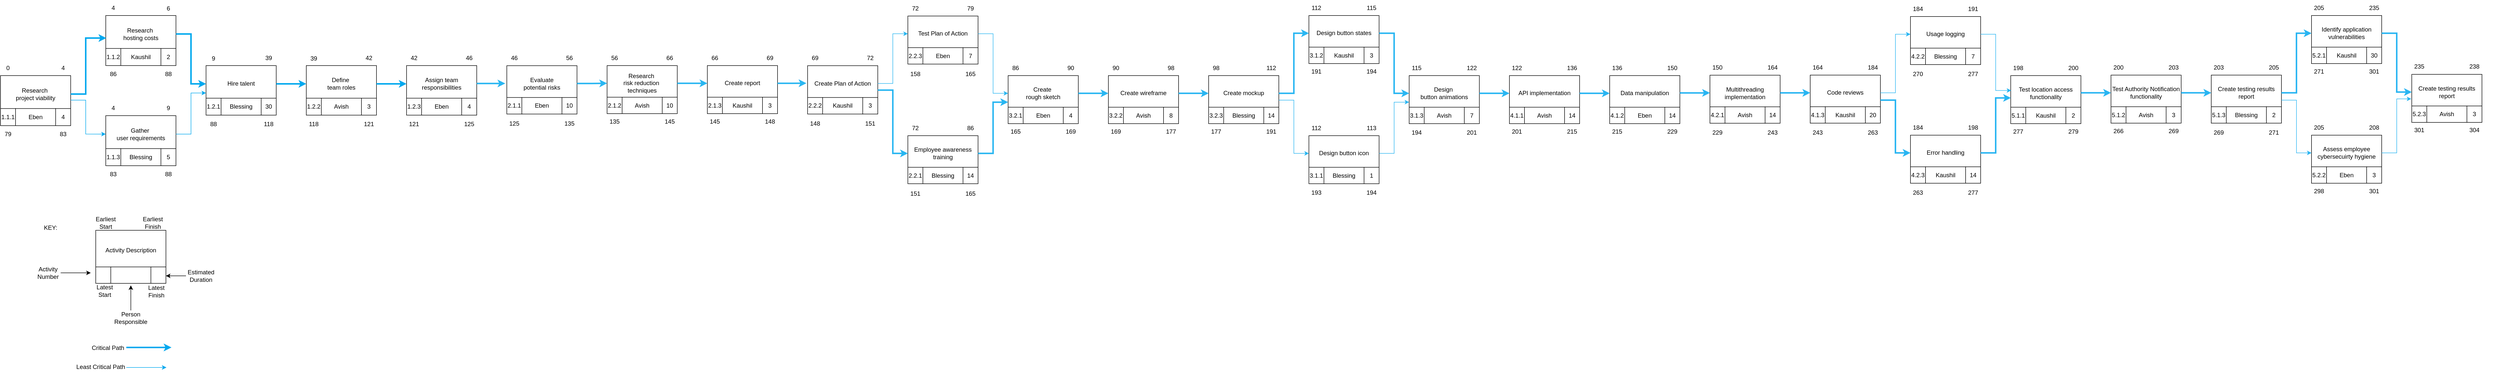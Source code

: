 <mxfile version="24.3.0" type="device">
  <diagram name="Page-1" id="uJBKbhtnLIJPv9n1ThYT">
    <mxGraphModel dx="666" dy="768" grid="1" gridSize="10" guides="1" tooltips="1" connect="1" arrows="1" fold="1" page="1" pageScale="1" pageWidth="1920" pageHeight="1200" math="0" shadow="0">
      <root>
        <mxCell id="0" />
        <mxCell id="1" parent="0" />
        <mxCell id="cQkxburFolbcZLJk6oDc-413" value="" style="group" parent="1" vertex="1" connectable="0">
          <mxGeometry x="4640" y="10" width="140" height="158" as="geometry" />
        </mxCell>
        <mxCell id="cQkxburFolbcZLJk6oDc-292" value="205" style="text;html=1;align=center;verticalAlign=middle;whiteSpace=wrap;rounded=0;container=0;" parent="cQkxburFolbcZLJk6oDc-413" vertex="1">
          <mxGeometry width="30" height="31" as="geometry" />
        </mxCell>
        <mxCell id="cQkxburFolbcZLJk6oDc-293" value="235" style="text;html=1;align=center;verticalAlign=middle;whiteSpace=wrap;rounded=0;container=0;" parent="cQkxburFolbcZLJk6oDc-413" vertex="1">
          <mxGeometry x="110" width="30" height="31" as="geometry" />
        </mxCell>
        <mxCell id="cQkxburFolbcZLJk6oDc-324" value="301" style="text;html=1;align=center;verticalAlign=middle;whiteSpace=wrap;rounded=0;container=0;" parent="cQkxburFolbcZLJk6oDc-413" vertex="1">
          <mxGeometry x="110" y="127" width="30" height="31" as="geometry" />
        </mxCell>
        <mxCell id="cQkxburFolbcZLJk6oDc-325" value="271" style="text;html=1;align=center;verticalAlign=middle;whiteSpace=wrap;rounded=0;container=0;" parent="cQkxburFolbcZLJk6oDc-413" vertex="1">
          <mxGeometry y="127" width="30" height="31" as="geometry" />
        </mxCell>
        <mxCell id="cQkxburFolbcZLJk6oDc-97" value="Identify application vulnerabilities" style="whiteSpace=wrap;html=1;align=center;container=0;" parent="cQkxburFolbcZLJk6oDc-413" vertex="1">
          <mxGeometry y="31" width="140" height="70.737" as="geometry" />
        </mxCell>
        <mxCell id="cQkxburFolbcZLJk6oDc-98" value="5.2.1" style="whiteSpace=wrap;html=1;align=center;container=0;" parent="cQkxburFolbcZLJk6oDc-413" vertex="1">
          <mxGeometry y="94.158" width="30" height="32.842" as="geometry" />
        </mxCell>
        <mxCell id="cQkxburFolbcZLJk6oDc-99" value="Kaushil" style="whiteSpace=wrap;html=1;align=center;container=0;" parent="cQkxburFolbcZLJk6oDc-413" vertex="1">
          <mxGeometry x="30" y="94.158" width="80" height="32.842" as="geometry" />
        </mxCell>
        <mxCell id="cQkxburFolbcZLJk6oDc-100" value="30" style="whiteSpace=wrap;html=1;align=center;container=0;" parent="cQkxburFolbcZLJk6oDc-413" vertex="1">
          <mxGeometry x="110" y="94.158" width="30" height="32.842" as="geometry" />
        </mxCell>
        <mxCell id="cQkxburFolbcZLJk6oDc-414" value="" style="group" parent="1" vertex="1" connectable="0">
          <mxGeometry x="4240" y="129" width="140" height="158" as="geometry" />
        </mxCell>
        <mxCell id="cQkxburFolbcZLJk6oDc-290" value="200" style="text;html=1;align=center;verticalAlign=middle;whiteSpace=wrap;rounded=0;container=0;" parent="cQkxburFolbcZLJk6oDc-414" vertex="1">
          <mxGeometry width="30" height="31" as="geometry" />
        </mxCell>
        <mxCell id="cQkxburFolbcZLJk6oDc-291" value="203" style="text;html=1;align=center;verticalAlign=middle;whiteSpace=wrap;rounded=0;container=0;" parent="cQkxburFolbcZLJk6oDc-414" vertex="1">
          <mxGeometry x="110" width="30" height="31" as="geometry" />
        </mxCell>
        <mxCell id="cQkxburFolbcZLJk6oDc-326" value="269" style="text;html=1;align=center;verticalAlign=middle;whiteSpace=wrap;rounded=0;container=0;" parent="cQkxburFolbcZLJk6oDc-414" vertex="1">
          <mxGeometry x="110" y="127" width="30" height="31" as="geometry" />
        </mxCell>
        <mxCell id="cQkxburFolbcZLJk6oDc-327" value="266" style="text;html=1;align=center;verticalAlign=middle;whiteSpace=wrap;rounded=0;container=0;" parent="cQkxburFolbcZLJk6oDc-414" vertex="1">
          <mxGeometry y="127" width="30" height="31" as="geometry" />
        </mxCell>
        <mxCell id="cQkxburFolbcZLJk6oDc-107" value="Test Authority Notification functionality" style="whiteSpace=wrap;html=1;align=center;container=0;" parent="cQkxburFolbcZLJk6oDc-414" vertex="1">
          <mxGeometry y="31" width="140" height="70.737" as="geometry" />
        </mxCell>
        <mxCell id="cQkxburFolbcZLJk6oDc-108" value="5.1.2" style="whiteSpace=wrap;html=1;align=center;container=0;" parent="cQkxburFolbcZLJk6oDc-414" vertex="1">
          <mxGeometry y="94.158" width="30" height="32.842" as="geometry" />
        </mxCell>
        <mxCell id="cQkxburFolbcZLJk6oDc-109" value="Avish" style="whiteSpace=wrap;html=1;align=center;container=0;" parent="cQkxburFolbcZLJk6oDc-414" vertex="1">
          <mxGeometry x="30" y="94.158" width="80" height="32.842" as="geometry" />
        </mxCell>
        <mxCell id="cQkxburFolbcZLJk6oDc-110" value="3" style="whiteSpace=wrap;html=1;align=center;container=0;" parent="cQkxburFolbcZLJk6oDc-414" vertex="1">
          <mxGeometry x="110" y="94.158" width="30" height="32.842" as="geometry" />
        </mxCell>
        <mxCell id="cQkxburFolbcZLJk6oDc-415" value="" style="group" parent="1" vertex="1" connectable="0">
          <mxGeometry x="4840" y="127.5" width="140" height="158" as="geometry" />
        </mxCell>
        <mxCell id="cQkxburFolbcZLJk6oDc-296" value="235" style="text;html=1;align=center;verticalAlign=middle;whiteSpace=wrap;rounded=0;container=0;" parent="cQkxburFolbcZLJk6oDc-415" vertex="1">
          <mxGeometry width="30" height="31" as="geometry" />
        </mxCell>
        <mxCell id="cQkxburFolbcZLJk6oDc-297" value="238" style="text;html=1;align=center;verticalAlign=middle;whiteSpace=wrap;rounded=0;container=0;" parent="cQkxburFolbcZLJk6oDc-415" vertex="1">
          <mxGeometry x="110" width="30" height="31" as="geometry" />
        </mxCell>
        <mxCell id="cQkxburFolbcZLJk6oDc-299" value="304" style="text;html=1;align=center;verticalAlign=middle;whiteSpace=wrap;rounded=0;container=0;" parent="cQkxburFolbcZLJk6oDc-415" vertex="1">
          <mxGeometry x="110" y="127" width="30" height="31" as="geometry" />
        </mxCell>
        <mxCell id="cQkxburFolbcZLJk6oDc-321" value="301" style="text;html=1;align=center;verticalAlign=middle;whiteSpace=wrap;rounded=0;container=0;" parent="cQkxburFolbcZLJk6oDc-415" vertex="1">
          <mxGeometry y="127" width="30" height="31" as="geometry" />
        </mxCell>
        <mxCell id="cQkxburFolbcZLJk6oDc-87" value="Create testing results report" style="whiteSpace=wrap;html=1;align=center;container=0;" parent="cQkxburFolbcZLJk6oDc-415" vertex="1">
          <mxGeometry y="31" width="140" height="70.737" as="geometry" />
        </mxCell>
        <mxCell id="cQkxburFolbcZLJk6oDc-88" value="5.2.3" style="whiteSpace=wrap;html=1;align=center;container=0;" parent="cQkxburFolbcZLJk6oDc-415" vertex="1">
          <mxGeometry y="94.158" width="30" height="32.842" as="geometry" />
        </mxCell>
        <mxCell id="cQkxburFolbcZLJk6oDc-89" value="Avish" style="whiteSpace=wrap;html=1;align=center;container=0;" parent="cQkxburFolbcZLJk6oDc-415" vertex="1">
          <mxGeometry x="30" y="94.158" width="80" height="32.842" as="geometry" />
        </mxCell>
        <mxCell id="cQkxburFolbcZLJk6oDc-90" value="3" style="whiteSpace=wrap;html=1;align=center;container=0;" parent="cQkxburFolbcZLJk6oDc-415" vertex="1">
          <mxGeometry x="110" y="94.158" width="30" height="32.842" as="geometry" />
        </mxCell>
        <mxCell id="cQkxburFolbcZLJk6oDc-416" value="" style="group" parent="1" vertex="1" connectable="0">
          <mxGeometry x="4640" y="249" width="140" height="158" as="geometry" />
        </mxCell>
        <mxCell id="cQkxburFolbcZLJk6oDc-294" value="205" style="text;html=1;align=center;verticalAlign=middle;whiteSpace=wrap;rounded=0;container=0;" parent="cQkxburFolbcZLJk6oDc-416" vertex="1">
          <mxGeometry width="30" height="31" as="geometry" />
        </mxCell>
        <mxCell id="cQkxburFolbcZLJk6oDc-295" value="208" style="text;html=1;align=center;verticalAlign=middle;whiteSpace=wrap;rounded=0;container=0;" parent="cQkxburFolbcZLJk6oDc-416" vertex="1">
          <mxGeometry x="110" width="30" height="31" as="geometry" />
        </mxCell>
        <mxCell id="cQkxburFolbcZLJk6oDc-322" value="301" style="text;html=1;align=center;verticalAlign=middle;whiteSpace=wrap;rounded=0;container=0;" parent="cQkxburFolbcZLJk6oDc-416" vertex="1">
          <mxGeometry x="110" y="127" width="30" height="31" as="geometry" />
        </mxCell>
        <mxCell id="cQkxburFolbcZLJk6oDc-323" value="298" style="text;html=1;align=center;verticalAlign=middle;whiteSpace=wrap;rounded=0;container=0;" parent="cQkxburFolbcZLJk6oDc-416" vertex="1">
          <mxGeometry y="127" width="30" height="31" as="geometry" />
        </mxCell>
        <mxCell id="cQkxburFolbcZLJk6oDc-92" value="Assess employee cybersecuirty hygiene" style="whiteSpace=wrap;html=1;align=center;container=0;" parent="cQkxburFolbcZLJk6oDc-416" vertex="1">
          <mxGeometry y="31" width="140" height="70.737" as="geometry" />
        </mxCell>
        <mxCell id="cQkxburFolbcZLJk6oDc-93" value="5.2.2" style="whiteSpace=wrap;html=1;align=center;container=0;" parent="cQkxburFolbcZLJk6oDc-416" vertex="1">
          <mxGeometry y="94.158" width="30" height="32.842" as="geometry" />
        </mxCell>
        <mxCell id="cQkxburFolbcZLJk6oDc-94" value="Eben" style="whiteSpace=wrap;html=1;align=center;container=0;" parent="cQkxburFolbcZLJk6oDc-416" vertex="1">
          <mxGeometry x="30" y="94.158" width="80" height="32.842" as="geometry" />
        </mxCell>
        <mxCell id="cQkxburFolbcZLJk6oDc-95" value="3" style="whiteSpace=wrap;html=1;align=center;container=0;" parent="cQkxburFolbcZLJk6oDc-416" vertex="1">
          <mxGeometry x="110" y="94.158" width="30" height="32.842" as="geometry" />
        </mxCell>
        <mxCell id="cQkxburFolbcZLJk6oDc-417" value="" style="group" parent="1" vertex="1" connectable="0">
          <mxGeometry x="4440" y="129" width="140" height="161" as="geometry" />
        </mxCell>
        <mxCell id="cQkxburFolbcZLJk6oDc-288" value="205" style="text;html=1;align=center;verticalAlign=middle;whiteSpace=wrap;rounded=0;container=0;" parent="cQkxburFolbcZLJk6oDc-417" vertex="1">
          <mxGeometry x="110" width="30" height="31" as="geometry" />
        </mxCell>
        <mxCell id="cQkxburFolbcZLJk6oDc-289" value="203" style="text;html=1;align=center;verticalAlign=middle;whiteSpace=wrap;rounded=0;container=0;" parent="cQkxburFolbcZLJk6oDc-417" vertex="1">
          <mxGeometry width="30" height="31" as="geometry" />
        </mxCell>
        <mxCell id="cQkxburFolbcZLJk6oDc-112" value="Create testing results report" style="whiteSpace=wrap;html=1;align=center;container=0;" parent="cQkxburFolbcZLJk6oDc-417" vertex="1">
          <mxGeometry y="31" width="140" height="70.737" as="geometry" />
        </mxCell>
        <mxCell id="cQkxburFolbcZLJk6oDc-113" value="5.1.3" style="whiteSpace=wrap;html=1;align=center;container=0;" parent="cQkxburFolbcZLJk6oDc-417" vertex="1">
          <mxGeometry y="94.158" width="30" height="32.842" as="geometry" />
        </mxCell>
        <mxCell id="cQkxburFolbcZLJk6oDc-114" value="Blessing" style="whiteSpace=wrap;html=1;align=center;container=0;" parent="cQkxburFolbcZLJk6oDc-417" vertex="1">
          <mxGeometry x="30" y="94.158" width="80" height="32.842" as="geometry" />
        </mxCell>
        <mxCell id="cQkxburFolbcZLJk6oDc-115" value="2" style="whiteSpace=wrap;html=1;align=center;container=0;" parent="cQkxburFolbcZLJk6oDc-417" vertex="1">
          <mxGeometry x="110" y="94.158" width="30" height="32.842" as="geometry" />
        </mxCell>
        <mxCell id="cQkxburFolbcZLJk6oDc-332" value="271" style="text;html=1;align=center;verticalAlign=middle;whiteSpace=wrap;rounded=0;container=0;" parent="cQkxburFolbcZLJk6oDc-417" vertex="1">
          <mxGeometry x="110" y="130" width="30" height="31" as="geometry" />
        </mxCell>
        <mxCell id="cQkxburFolbcZLJk6oDc-333" value="269" style="text;html=1;align=center;verticalAlign=middle;whiteSpace=wrap;rounded=0;container=0;" parent="cQkxburFolbcZLJk6oDc-417" vertex="1">
          <mxGeometry y="130" width="30" height="31" as="geometry" />
        </mxCell>
        <mxCell id="cQkxburFolbcZLJk6oDc-418" value="" style="group" parent="1" vertex="1" connectable="0">
          <mxGeometry x="4040" y="130" width="140" height="158" as="geometry" />
        </mxCell>
        <mxCell id="cQkxburFolbcZLJk6oDc-286" value="198" style="text;html=1;align=center;verticalAlign=middle;whiteSpace=wrap;rounded=0;container=0;" parent="cQkxburFolbcZLJk6oDc-418" vertex="1">
          <mxGeometry width="30" height="31" as="geometry" />
        </mxCell>
        <mxCell id="cQkxburFolbcZLJk6oDc-287" value="200" style="text;html=1;align=center;verticalAlign=middle;whiteSpace=wrap;rounded=0;container=0;" parent="cQkxburFolbcZLJk6oDc-418" vertex="1">
          <mxGeometry x="110" width="30" height="31" as="geometry" />
        </mxCell>
        <mxCell id="cQkxburFolbcZLJk6oDc-102" value="Test location access functionality" style="whiteSpace=wrap;html=1;align=center;container=0;" parent="cQkxburFolbcZLJk6oDc-418" vertex="1">
          <mxGeometry y="31" width="140" height="70.737" as="geometry" />
        </mxCell>
        <mxCell id="cQkxburFolbcZLJk6oDc-103" value="5.1.1" style="whiteSpace=wrap;html=1;align=center;container=0;" parent="cQkxburFolbcZLJk6oDc-418" vertex="1">
          <mxGeometry y="94.158" width="30" height="32.842" as="geometry" />
        </mxCell>
        <mxCell id="cQkxburFolbcZLJk6oDc-104" value="Kaushil" style="whiteSpace=wrap;html=1;align=center;container=0;" parent="cQkxburFolbcZLJk6oDc-418" vertex="1">
          <mxGeometry x="30" y="94.158" width="80" height="32.842" as="geometry" />
        </mxCell>
        <mxCell id="cQkxburFolbcZLJk6oDc-105" value="2" style="whiteSpace=wrap;html=1;align=center;container=0;" parent="cQkxburFolbcZLJk6oDc-418" vertex="1">
          <mxGeometry x="110" y="94.158" width="30" height="32.842" as="geometry" />
        </mxCell>
        <mxCell id="cQkxburFolbcZLJk6oDc-340" value="279" style="text;html=1;align=center;verticalAlign=middle;whiteSpace=wrap;rounded=0;container=0;" parent="cQkxburFolbcZLJk6oDc-418" vertex="1">
          <mxGeometry x="110" y="127" width="30" height="31" as="geometry" />
        </mxCell>
        <mxCell id="cQkxburFolbcZLJk6oDc-341" value="277" style="text;html=1;align=center;verticalAlign=middle;whiteSpace=wrap;rounded=0;container=0;" parent="cQkxburFolbcZLJk6oDc-418" vertex="1">
          <mxGeometry y="127" width="30" height="31" as="geometry" />
        </mxCell>
        <mxCell id="cQkxburFolbcZLJk6oDc-419" value="" style="group" parent="1" vertex="1" connectable="0">
          <mxGeometry x="3640" y="129" width="140" height="161" as="geometry" />
        </mxCell>
        <mxCell id="cQkxburFolbcZLJk6oDc-201" value="" style="group" parent="cQkxburFolbcZLJk6oDc-419" vertex="1" connectable="0">
          <mxGeometry y="31" width="140" height="96" as="geometry" />
        </mxCell>
        <mxCell id="cQkxburFolbcZLJk6oDc-202" value="Code reviews" style="whiteSpace=wrap;html=1;align=center;" parent="cQkxburFolbcZLJk6oDc-201" vertex="1">
          <mxGeometry width="140" height="70.737" as="geometry" />
        </mxCell>
        <mxCell id="cQkxburFolbcZLJk6oDc-203" value="4.1.3" style="whiteSpace=wrap;html=1;align=center;" parent="cQkxburFolbcZLJk6oDc-201" vertex="1">
          <mxGeometry y="63.158" width="30" height="32.842" as="geometry" />
        </mxCell>
        <mxCell id="cQkxburFolbcZLJk6oDc-204" value="Kaushil" style="whiteSpace=wrap;html=1;align=center;" parent="cQkxburFolbcZLJk6oDc-201" vertex="1">
          <mxGeometry x="30" y="63.158" width="80" height="32.842" as="geometry" />
        </mxCell>
        <mxCell id="cQkxburFolbcZLJk6oDc-205" value="20" style="whiteSpace=wrap;html=1;align=center;" parent="cQkxburFolbcZLJk6oDc-201" vertex="1">
          <mxGeometry x="110" y="63.158" width="30" height="32.842" as="geometry" />
        </mxCell>
        <mxCell id="cQkxburFolbcZLJk6oDc-284" value="164" style="text;html=1;align=center;verticalAlign=middle;whiteSpace=wrap;rounded=0;" parent="cQkxburFolbcZLJk6oDc-419" vertex="1">
          <mxGeometry width="30" height="31" as="geometry" />
        </mxCell>
        <mxCell id="cQkxburFolbcZLJk6oDc-285" value="184" style="text;html=1;align=center;verticalAlign=middle;whiteSpace=wrap;rounded=0;" parent="cQkxburFolbcZLJk6oDc-419" vertex="1">
          <mxGeometry x="110" width="30" height="31" as="geometry" />
        </mxCell>
        <mxCell id="cQkxburFolbcZLJk6oDc-351" value="" style="group" parent="cQkxburFolbcZLJk6oDc-419" vertex="1" connectable="0">
          <mxGeometry y="130" width="140" height="31" as="geometry" />
        </mxCell>
        <mxCell id="cQkxburFolbcZLJk6oDc-352" value="263" style="text;html=1;align=center;verticalAlign=middle;whiteSpace=wrap;rounded=0;" parent="cQkxburFolbcZLJk6oDc-351" vertex="1">
          <mxGeometry x="110" width="30" height="31" as="geometry" />
        </mxCell>
        <mxCell id="cQkxburFolbcZLJk6oDc-353" value="243" style="text;html=1;align=center;verticalAlign=middle;whiteSpace=wrap;rounded=0;" parent="cQkxburFolbcZLJk6oDc-351" vertex="1">
          <mxGeometry width="30" height="31" as="geometry" />
        </mxCell>
        <mxCell id="cQkxburFolbcZLJk6oDc-420" value="" style="group" parent="1" vertex="1" connectable="0">
          <mxGeometry x="3840" y="249" width="140" height="161" as="geometry" />
        </mxCell>
        <mxCell id="cQkxburFolbcZLJk6oDc-176" value="" style="group" parent="cQkxburFolbcZLJk6oDc-420" vertex="1" connectable="0">
          <mxGeometry y="31" width="140" height="96" as="geometry" />
        </mxCell>
        <mxCell id="cQkxburFolbcZLJk6oDc-177" value="Error handling" style="whiteSpace=wrap;html=1;align=center;" parent="cQkxburFolbcZLJk6oDc-176" vertex="1">
          <mxGeometry width="140" height="70.737" as="geometry" />
        </mxCell>
        <mxCell id="cQkxburFolbcZLJk6oDc-178" value="4.2.3" style="whiteSpace=wrap;html=1;align=center;" parent="cQkxburFolbcZLJk6oDc-176" vertex="1">
          <mxGeometry y="63.158" width="30" height="32.842" as="geometry" />
        </mxCell>
        <mxCell id="cQkxburFolbcZLJk6oDc-179" value="Kaushil" style="whiteSpace=wrap;html=1;align=center;" parent="cQkxburFolbcZLJk6oDc-176" vertex="1">
          <mxGeometry x="30" y="63.158" width="80" height="32.842" as="geometry" />
        </mxCell>
        <mxCell id="cQkxburFolbcZLJk6oDc-180" value="14" style="whiteSpace=wrap;html=1;align=center;" parent="cQkxburFolbcZLJk6oDc-176" vertex="1">
          <mxGeometry x="110" y="63.158" width="30" height="32.842" as="geometry" />
        </mxCell>
        <mxCell id="cQkxburFolbcZLJk6oDc-282" value="184" style="text;html=1;align=center;verticalAlign=middle;whiteSpace=wrap;rounded=0;" parent="cQkxburFolbcZLJk6oDc-420" vertex="1">
          <mxGeometry width="30" height="31" as="geometry" />
        </mxCell>
        <mxCell id="cQkxburFolbcZLJk6oDc-283" value="198" style="text;html=1;align=center;verticalAlign=middle;whiteSpace=wrap;rounded=0;" parent="cQkxburFolbcZLJk6oDc-420" vertex="1">
          <mxGeometry x="110" width="30" height="31" as="geometry" />
        </mxCell>
        <mxCell id="cQkxburFolbcZLJk6oDc-348" value="" style="group" parent="cQkxburFolbcZLJk6oDc-420" vertex="1" connectable="0">
          <mxGeometry y="130" width="140" height="31" as="geometry" />
        </mxCell>
        <mxCell id="cQkxburFolbcZLJk6oDc-349" value="277" style="text;html=1;align=center;verticalAlign=middle;whiteSpace=wrap;rounded=0;" parent="cQkxburFolbcZLJk6oDc-348" vertex="1">
          <mxGeometry x="110" width="30" height="31" as="geometry" />
        </mxCell>
        <mxCell id="cQkxburFolbcZLJk6oDc-350" value="263" style="text;html=1;align=center;verticalAlign=middle;whiteSpace=wrap;rounded=0;" parent="cQkxburFolbcZLJk6oDc-348" vertex="1">
          <mxGeometry width="30" height="31" as="geometry" />
        </mxCell>
        <mxCell id="cQkxburFolbcZLJk6oDc-421" value="" style="group" parent="1" vertex="1" connectable="0">
          <mxGeometry x="3840" y="12" width="140" height="161" as="geometry" />
        </mxCell>
        <mxCell id="cQkxburFolbcZLJk6oDc-181" value="" style="group" parent="cQkxburFolbcZLJk6oDc-421" vertex="1" connectable="0">
          <mxGeometry y="31" width="140" height="96" as="geometry" />
        </mxCell>
        <mxCell id="cQkxburFolbcZLJk6oDc-182" value="Usage logging" style="whiteSpace=wrap;html=1;align=center;" parent="cQkxburFolbcZLJk6oDc-181" vertex="1">
          <mxGeometry width="140" height="70.737" as="geometry" />
        </mxCell>
        <mxCell id="cQkxburFolbcZLJk6oDc-183" value="4.2.2" style="whiteSpace=wrap;html=1;align=center;" parent="cQkxburFolbcZLJk6oDc-181" vertex="1">
          <mxGeometry y="63.158" width="30" height="32.842" as="geometry" />
        </mxCell>
        <mxCell id="cQkxburFolbcZLJk6oDc-184" value="Blessing" style="whiteSpace=wrap;html=1;align=center;" parent="cQkxburFolbcZLJk6oDc-181" vertex="1">
          <mxGeometry x="30" y="63.158" width="80" height="32.842" as="geometry" />
        </mxCell>
        <mxCell id="cQkxburFolbcZLJk6oDc-185" value="7" style="whiteSpace=wrap;html=1;align=center;" parent="cQkxburFolbcZLJk6oDc-181" vertex="1">
          <mxGeometry x="110" y="63.158" width="30" height="32.842" as="geometry" />
        </mxCell>
        <mxCell id="cQkxburFolbcZLJk6oDc-280" value="184" style="text;html=1;align=center;verticalAlign=middle;whiteSpace=wrap;rounded=0;" parent="cQkxburFolbcZLJk6oDc-421" vertex="1">
          <mxGeometry width="30" height="31" as="geometry" />
        </mxCell>
        <mxCell id="cQkxburFolbcZLJk6oDc-281" value="191" style="text;html=1;align=center;verticalAlign=middle;whiteSpace=wrap;rounded=0;" parent="cQkxburFolbcZLJk6oDc-421" vertex="1">
          <mxGeometry x="110" width="30" height="31" as="geometry" />
        </mxCell>
        <mxCell id="cQkxburFolbcZLJk6oDc-345" value="" style="group" parent="cQkxburFolbcZLJk6oDc-421" vertex="1" connectable="0">
          <mxGeometry y="130" width="140" height="31" as="geometry" />
        </mxCell>
        <mxCell id="cQkxburFolbcZLJk6oDc-346" value="277" style="text;html=1;align=center;verticalAlign=middle;whiteSpace=wrap;rounded=0;" parent="cQkxburFolbcZLJk6oDc-345" vertex="1">
          <mxGeometry x="110" width="30" height="31" as="geometry" />
        </mxCell>
        <mxCell id="cQkxburFolbcZLJk6oDc-347" value="270" style="text;html=1;align=center;verticalAlign=middle;whiteSpace=wrap;rounded=0;" parent="cQkxburFolbcZLJk6oDc-345" vertex="1">
          <mxGeometry width="30" height="31" as="geometry" />
        </mxCell>
        <mxCell id="cQkxburFolbcZLJk6oDc-422" value="" style="group" parent="1" vertex="1" connectable="0">
          <mxGeometry x="3440" y="129" width="140" height="162" as="geometry" />
        </mxCell>
        <mxCell id="cQkxburFolbcZLJk6oDc-186" value="" style="group" parent="cQkxburFolbcZLJk6oDc-422" vertex="1" connectable="0">
          <mxGeometry y="31.193" width="140" height="96" as="geometry" />
        </mxCell>
        <mxCell id="cQkxburFolbcZLJk6oDc-187" value="Multithreading implementation" style="whiteSpace=wrap;html=1;align=center;" parent="cQkxburFolbcZLJk6oDc-186" vertex="1">
          <mxGeometry width="140" height="70.737" as="geometry" />
        </mxCell>
        <mxCell id="cQkxburFolbcZLJk6oDc-188" value="4.2.1" style="whiteSpace=wrap;html=1;align=center;" parent="cQkxburFolbcZLJk6oDc-186" vertex="1">
          <mxGeometry y="63.158" width="30" height="32.842" as="geometry" />
        </mxCell>
        <mxCell id="cQkxburFolbcZLJk6oDc-189" value="Avish" style="whiteSpace=wrap;html=1;align=center;" parent="cQkxburFolbcZLJk6oDc-186" vertex="1">
          <mxGeometry x="30" y="63.158" width="80" height="32.842" as="geometry" />
        </mxCell>
        <mxCell id="cQkxburFolbcZLJk6oDc-190" value="14" style="whiteSpace=wrap;html=1;align=center;" parent="cQkxburFolbcZLJk6oDc-186" vertex="1">
          <mxGeometry x="110" y="63.158" width="30" height="32.842" as="geometry" />
        </mxCell>
        <mxCell id="cQkxburFolbcZLJk6oDc-278" value="150" style="text;html=1;align=center;verticalAlign=middle;whiteSpace=wrap;rounded=0;" parent="cQkxburFolbcZLJk6oDc-422" vertex="1">
          <mxGeometry width="30" height="31.193" as="geometry" />
        </mxCell>
        <mxCell id="cQkxburFolbcZLJk6oDc-279" value="164" style="text;html=1;align=center;verticalAlign=middle;whiteSpace=wrap;rounded=0;" parent="cQkxburFolbcZLJk6oDc-422" vertex="1">
          <mxGeometry x="110" width="30" height="31.193" as="geometry" />
        </mxCell>
        <mxCell id="cQkxburFolbcZLJk6oDc-342" value="" style="group" parent="cQkxburFolbcZLJk6oDc-422" vertex="1" connectable="0">
          <mxGeometry y="130.807" width="140" height="31.193" as="geometry" />
        </mxCell>
        <mxCell id="cQkxburFolbcZLJk6oDc-343" value="243" style="text;html=1;align=center;verticalAlign=middle;whiteSpace=wrap;rounded=0;" parent="cQkxburFolbcZLJk6oDc-342" vertex="1">
          <mxGeometry x="110" width="30" height="31.193" as="geometry" />
        </mxCell>
        <mxCell id="cQkxburFolbcZLJk6oDc-344" value="229" style="text;html=1;align=center;verticalAlign=middle;whiteSpace=wrap;rounded=0;" parent="cQkxburFolbcZLJk6oDc-342" vertex="1">
          <mxGeometry width="30" height="31.193" as="geometry" />
        </mxCell>
        <mxCell id="cQkxburFolbcZLJk6oDc-423" value="" style="group" parent="1" vertex="1" connectable="0">
          <mxGeometry x="3040" y="130" width="140" height="158" as="geometry" />
        </mxCell>
        <mxCell id="cQkxburFolbcZLJk6oDc-191" value="" style="group" parent="cQkxburFolbcZLJk6oDc-423" vertex="1" connectable="0">
          <mxGeometry y="31" width="140" height="96" as="geometry" />
        </mxCell>
        <mxCell id="cQkxburFolbcZLJk6oDc-192" value="API implementation" style="whiteSpace=wrap;html=1;align=center;" parent="cQkxburFolbcZLJk6oDc-191" vertex="1">
          <mxGeometry width="140" height="70.737" as="geometry" />
        </mxCell>
        <mxCell id="cQkxburFolbcZLJk6oDc-193" value="4.1.1" style="whiteSpace=wrap;html=1;align=center;" parent="cQkxburFolbcZLJk6oDc-191" vertex="1">
          <mxGeometry y="63.158" width="30" height="32.842" as="geometry" />
        </mxCell>
        <mxCell id="cQkxburFolbcZLJk6oDc-194" value="Avish" style="whiteSpace=wrap;html=1;align=center;" parent="cQkxburFolbcZLJk6oDc-191" vertex="1">
          <mxGeometry x="30" y="63.158" width="80" height="32.842" as="geometry" />
        </mxCell>
        <mxCell id="cQkxburFolbcZLJk6oDc-195" value="14" style="whiteSpace=wrap;html=1;align=center;" parent="cQkxburFolbcZLJk6oDc-191" vertex="1">
          <mxGeometry x="110" y="63.158" width="30" height="32.842" as="geometry" />
        </mxCell>
        <mxCell id="cQkxburFolbcZLJk6oDc-276" value="122" style="text;html=1;align=center;verticalAlign=middle;whiteSpace=wrap;rounded=0;" parent="cQkxburFolbcZLJk6oDc-423" vertex="1">
          <mxGeometry width="30" height="31" as="geometry" />
        </mxCell>
        <mxCell id="cQkxburFolbcZLJk6oDc-277" value="136" style="text;html=1;align=center;verticalAlign=middle;whiteSpace=wrap;rounded=0;" parent="cQkxburFolbcZLJk6oDc-423" vertex="1">
          <mxGeometry x="110" width="30" height="31" as="geometry" />
        </mxCell>
        <mxCell id="cQkxburFolbcZLJk6oDc-336" value="" style="group" parent="cQkxburFolbcZLJk6oDc-423" vertex="1" connectable="0">
          <mxGeometry y="127" width="140" height="31" as="geometry" />
        </mxCell>
        <mxCell id="cQkxburFolbcZLJk6oDc-337" value="215" style="text;html=1;align=center;verticalAlign=middle;whiteSpace=wrap;rounded=0;" parent="cQkxburFolbcZLJk6oDc-336" vertex="1">
          <mxGeometry x="110" width="30" height="31" as="geometry" />
        </mxCell>
        <mxCell id="cQkxburFolbcZLJk6oDc-338" value="201" style="text;html=1;align=center;verticalAlign=middle;whiteSpace=wrap;rounded=0;" parent="cQkxburFolbcZLJk6oDc-336" vertex="1">
          <mxGeometry width="30" height="31" as="geometry" />
        </mxCell>
        <mxCell id="cQkxburFolbcZLJk6oDc-424" value="" style="group" parent="1" vertex="1" connectable="0">
          <mxGeometry x="3240" y="130" width="140" height="158" as="geometry" />
        </mxCell>
        <mxCell id="cQkxburFolbcZLJk6oDc-196" value="" style="group" parent="cQkxburFolbcZLJk6oDc-424" vertex="1" connectable="0">
          <mxGeometry y="31" width="140" height="96" as="geometry" />
        </mxCell>
        <mxCell id="cQkxburFolbcZLJk6oDc-197" value="Data manipulation" style="whiteSpace=wrap;html=1;align=center;" parent="cQkxburFolbcZLJk6oDc-196" vertex="1">
          <mxGeometry width="140" height="70.737" as="geometry" />
        </mxCell>
        <mxCell id="cQkxburFolbcZLJk6oDc-198" value="4.1.2" style="whiteSpace=wrap;html=1;align=center;" parent="cQkxburFolbcZLJk6oDc-196" vertex="1">
          <mxGeometry y="63.158" width="30" height="32.842" as="geometry" />
        </mxCell>
        <mxCell id="cQkxburFolbcZLJk6oDc-199" value="Eben" style="whiteSpace=wrap;html=1;align=center;" parent="cQkxburFolbcZLJk6oDc-196" vertex="1">
          <mxGeometry x="30" y="63.158" width="80" height="32.842" as="geometry" />
        </mxCell>
        <mxCell id="cQkxburFolbcZLJk6oDc-200" value="14" style="whiteSpace=wrap;html=1;align=center;" parent="cQkxburFolbcZLJk6oDc-196" vertex="1">
          <mxGeometry x="110" y="63.158" width="30" height="32.842" as="geometry" />
        </mxCell>
        <mxCell id="cQkxburFolbcZLJk6oDc-274" value="136" style="text;html=1;align=center;verticalAlign=middle;whiteSpace=wrap;rounded=0;" parent="cQkxburFolbcZLJk6oDc-424" vertex="1">
          <mxGeometry width="30" height="31" as="geometry" />
        </mxCell>
        <mxCell id="cQkxburFolbcZLJk6oDc-275" value="150" style="text;html=1;align=center;verticalAlign=middle;whiteSpace=wrap;rounded=0;" parent="cQkxburFolbcZLJk6oDc-424" vertex="1">
          <mxGeometry x="110" width="30" height="31" as="geometry" />
        </mxCell>
        <mxCell id="cQkxburFolbcZLJk6oDc-330" value="" style="group" parent="cQkxburFolbcZLJk6oDc-424" vertex="1" connectable="0">
          <mxGeometry y="127" width="140" height="31" as="geometry" />
        </mxCell>
        <mxCell id="cQkxburFolbcZLJk6oDc-328" value="229" style="text;html=1;align=center;verticalAlign=middle;whiteSpace=wrap;rounded=0;" parent="cQkxburFolbcZLJk6oDc-330" vertex="1">
          <mxGeometry x="110" width="30" height="31" as="geometry" />
        </mxCell>
        <mxCell id="cQkxburFolbcZLJk6oDc-329" value="215" style="text;html=1;align=center;verticalAlign=middle;whiteSpace=wrap;rounded=0;" parent="cQkxburFolbcZLJk6oDc-330" vertex="1">
          <mxGeometry width="30" height="31" as="geometry" />
        </mxCell>
        <mxCell id="cQkxburFolbcZLJk6oDc-425" value="" style="group" parent="1" vertex="1" connectable="0">
          <mxGeometry x="2840" y="130" width="140" height="160" as="geometry" />
        </mxCell>
        <mxCell id="cQkxburFolbcZLJk6oDc-171" value="" style="group" parent="cQkxburFolbcZLJk6oDc-425" vertex="1" connectable="0">
          <mxGeometry y="31" width="140" height="96" as="geometry" />
        </mxCell>
        <mxCell id="cQkxburFolbcZLJk6oDc-172" value="Design&amp;nbsp;&lt;div&gt;button animations&lt;/div&gt;" style="whiteSpace=wrap;html=1;align=center;" parent="cQkxburFolbcZLJk6oDc-171" vertex="1">
          <mxGeometry width="140" height="70.737" as="geometry" />
        </mxCell>
        <mxCell id="cQkxburFolbcZLJk6oDc-173" value="3.1.3" style="whiteSpace=wrap;html=1;align=center;" parent="cQkxburFolbcZLJk6oDc-171" vertex="1">
          <mxGeometry y="63.158" width="30" height="32.842" as="geometry" />
        </mxCell>
        <mxCell id="cQkxburFolbcZLJk6oDc-174" value="Avish" style="whiteSpace=wrap;html=1;align=center;" parent="cQkxburFolbcZLJk6oDc-171" vertex="1">
          <mxGeometry x="30" y="63.158" width="80" height="32.842" as="geometry" />
        </mxCell>
        <mxCell id="cQkxburFolbcZLJk6oDc-175" value="7" style="whiteSpace=wrap;html=1;align=center;" parent="cQkxburFolbcZLJk6oDc-171" vertex="1">
          <mxGeometry x="110" y="63.158" width="30" height="32.842" as="geometry" />
        </mxCell>
        <mxCell id="cQkxburFolbcZLJk6oDc-272" value="115" style="text;html=1;align=center;verticalAlign=middle;whiteSpace=wrap;rounded=0;" parent="cQkxburFolbcZLJk6oDc-425" vertex="1">
          <mxGeometry width="30" height="31" as="geometry" />
        </mxCell>
        <mxCell id="cQkxburFolbcZLJk6oDc-273" value="122" style="text;html=1;align=center;verticalAlign=middle;whiteSpace=wrap;rounded=0;" parent="cQkxburFolbcZLJk6oDc-425" vertex="1">
          <mxGeometry x="110" width="30" height="31" as="geometry" />
        </mxCell>
        <mxCell id="cQkxburFolbcZLJk6oDc-371" value="" style="group" parent="cQkxburFolbcZLJk6oDc-425" vertex="1" connectable="0">
          <mxGeometry y="129" width="140" height="31" as="geometry" />
        </mxCell>
        <mxCell id="cQkxburFolbcZLJk6oDc-372" value="201" style="text;html=1;align=center;verticalAlign=middle;whiteSpace=wrap;rounded=0;" parent="cQkxburFolbcZLJk6oDc-371" vertex="1">
          <mxGeometry x="110" width="30" height="31" as="geometry" />
        </mxCell>
        <mxCell id="cQkxburFolbcZLJk6oDc-373" value="194" style="text;html=1;align=center;verticalAlign=middle;whiteSpace=wrap;rounded=0;" parent="cQkxburFolbcZLJk6oDc-371" vertex="1">
          <mxGeometry width="30" height="31" as="geometry" />
        </mxCell>
        <mxCell id="cQkxburFolbcZLJk6oDc-426" value="" style="group" parent="1" vertex="1" connectable="0">
          <mxGeometry x="2640" y="250" width="140" height="160" as="geometry" />
        </mxCell>
        <mxCell id="cQkxburFolbcZLJk6oDc-161" value="" style="group" parent="cQkxburFolbcZLJk6oDc-426" vertex="1" connectable="0">
          <mxGeometry y="31" width="140" height="96" as="geometry" />
        </mxCell>
        <mxCell id="cQkxburFolbcZLJk6oDc-162" value="Design button icon" style="whiteSpace=wrap;html=1;align=center;" parent="cQkxburFolbcZLJk6oDc-161" vertex="1">
          <mxGeometry width="140" height="70.737" as="geometry" />
        </mxCell>
        <mxCell id="cQkxburFolbcZLJk6oDc-163" value="3.1.1" style="whiteSpace=wrap;html=1;align=center;" parent="cQkxburFolbcZLJk6oDc-161" vertex="1">
          <mxGeometry y="63.158" width="30" height="32.842" as="geometry" />
        </mxCell>
        <mxCell id="cQkxburFolbcZLJk6oDc-164" value="Blessing" style="whiteSpace=wrap;html=1;align=center;" parent="cQkxburFolbcZLJk6oDc-161" vertex="1">
          <mxGeometry x="30" y="63.158" width="80" height="32.842" as="geometry" />
        </mxCell>
        <mxCell id="cQkxburFolbcZLJk6oDc-165" value="1" style="whiteSpace=wrap;html=1;align=center;" parent="cQkxburFolbcZLJk6oDc-161" vertex="1">
          <mxGeometry x="110" y="63.158" width="30" height="32.842" as="geometry" />
        </mxCell>
        <mxCell id="cQkxburFolbcZLJk6oDc-270" value="112" style="text;html=1;align=center;verticalAlign=middle;whiteSpace=wrap;rounded=0;" parent="cQkxburFolbcZLJk6oDc-426" vertex="1">
          <mxGeometry width="30" height="31" as="geometry" />
        </mxCell>
        <mxCell id="cQkxburFolbcZLJk6oDc-271" value="113" style="text;html=1;align=center;verticalAlign=middle;whiteSpace=wrap;rounded=0;" parent="cQkxburFolbcZLJk6oDc-426" vertex="1">
          <mxGeometry x="110" width="30" height="31" as="geometry" />
        </mxCell>
        <mxCell id="cQkxburFolbcZLJk6oDc-354" value="" style="group" parent="cQkxburFolbcZLJk6oDc-426" vertex="1" connectable="0">
          <mxGeometry y="129" width="140" height="31" as="geometry" />
        </mxCell>
        <mxCell id="cQkxburFolbcZLJk6oDc-355" value="194" style="text;html=1;align=center;verticalAlign=middle;whiteSpace=wrap;rounded=0;" parent="cQkxburFolbcZLJk6oDc-354" vertex="1">
          <mxGeometry x="110" width="30" height="31" as="geometry" />
        </mxCell>
        <mxCell id="cQkxburFolbcZLJk6oDc-356" value="193" style="text;html=1;align=center;verticalAlign=middle;whiteSpace=wrap;rounded=0;" parent="cQkxburFolbcZLJk6oDc-354" vertex="1">
          <mxGeometry width="30" height="31" as="geometry" />
        </mxCell>
        <mxCell id="cQkxburFolbcZLJk6oDc-427" value="" style="group" parent="1" vertex="1" connectable="0">
          <mxGeometry x="2640" y="10" width="140" height="158" as="geometry" />
        </mxCell>
        <mxCell id="cQkxburFolbcZLJk6oDc-166" value="" style="group" parent="cQkxburFolbcZLJk6oDc-427" vertex="1" connectable="0">
          <mxGeometry y="31" width="140" height="96" as="geometry" />
        </mxCell>
        <mxCell id="cQkxburFolbcZLJk6oDc-167" value="Design button states" style="whiteSpace=wrap;html=1;align=center;" parent="cQkxburFolbcZLJk6oDc-166" vertex="1">
          <mxGeometry width="140" height="70.737" as="geometry" />
        </mxCell>
        <mxCell id="cQkxburFolbcZLJk6oDc-168" value="3.1.2" style="whiteSpace=wrap;html=1;align=center;" parent="cQkxburFolbcZLJk6oDc-166" vertex="1">
          <mxGeometry y="63.158" width="30" height="32.842" as="geometry" />
        </mxCell>
        <mxCell id="cQkxburFolbcZLJk6oDc-169" value="Kaushil" style="whiteSpace=wrap;html=1;align=center;" parent="cQkxburFolbcZLJk6oDc-166" vertex="1">
          <mxGeometry x="30" y="63.158" width="80" height="32.842" as="geometry" />
        </mxCell>
        <mxCell id="cQkxburFolbcZLJk6oDc-170" value="3" style="whiteSpace=wrap;html=1;align=center;" parent="cQkxburFolbcZLJk6oDc-166" vertex="1">
          <mxGeometry x="110" y="63.158" width="30" height="32.842" as="geometry" />
        </mxCell>
        <mxCell id="cQkxburFolbcZLJk6oDc-268" value="112" style="text;html=1;align=center;verticalAlign=middle;whiteSpace=wrap;rounded=0;" parent="cQkxburFolbcZLJk6oDc-427" vertex="1">
          <mxGeometry width="30" height="31" as="geometry" />
        </mxCell>
        <mxCell id="cQkxburFolbcZLJk6oDc-269" value="115" style="text;html=1;align=center;verticalAlign=middle;whiteSpace=wrap;rounded=0;" parent="cQkxburFolbcZLJk6oDc-427" vertex="1">
          <mxGeometry x="110" width="30" height="31" as="geometry" />
        </mxCell>
        <mxCell id="cQkxburFolbcZLJk6oDc-357" value="" style="group" parent="cQkxburFolbcZLJk6oDc-427" vertex="1" connectable="0">
          <mxGeometry y="127" width="140" height="31" as="geometry" />
        </mxCell>
        <mxCell id="cQkxburFolbcZLJk6oDc-358" value="194" style="text;html=1;align=center;verticalAlign=middle;whiteSpace=wrap;rounded=0;" parent="cQkxburFolbcZLJk6oDc-357" vertex="1">
          <mxGeometry x="110" width="30" height="31" as="geometry" />
        </mxCell>
        <mxCell id="cQkxburFolbcZLJk6oDc-359" value="191" style="text;html=1;align=center;verticalAlign=middle;whiteSpace=wrap;rounded=0;" parent="cQkxburFolbcZLJk6oDc-357" vertex="1">
          <mxGeometry width="30" height="31" as="geometry" />
        </mxCell>
        <mxCell id="cQkxburFolbcZLJk6oDc-428" value="" style="group" parent="1" vertex="1" connectable="0">
          <mxGeometry x="2440" y="130" width="140" height="158" as="geometry" />
        </mxCell>
        <mxCell id="cQkxburFolbcZLJk6oDc-146" value="" style="group" parent="cQkxburFolbcZLJk6oDc-428" vertex="1" connectable="0">
          <mxGeometry y="31" width="140" height="96" as="geometry" />
        </mxCell>
        <mxCell id="cQkxburFolbcZLJk6oDc-147" value="Create mockup" style="whiteSpace=wrap;html=1;align=center;" parent="cQkxburFolbcZLJk6oDc-146" vertex="1">
          <mxGeometry width="140" height="70.737" as="geometry" />
        </mxCell>
        <mxCell id="cQkxburFolbcZLJk6oDc-148" value="3.2.3" style="whiteSpace=wrap;html=1;align=center;" parent="cQkxburFolbcZLJk6oDc-146" vertex="1">
          <mxGeometry y="63.158" width="30" height="32.842" as="geometry" />
        </mxCell>
        <mxCell id="cQkxburFolbcZLJk6oDc-149" value="Blessing" style="whiteSpace=wrap;html=1;align=center;" parent="cQkxburFolbcZLJk6oDc-146" vertex="1">
          <mxGeometry x="30" y="63.158" width="80" height="32.842" as="geometry" />
        </mxCell>
        <mxCell id="cQkxburFolbcZLJk6oDc-150" value="14" style="whiteSpace=wrap;html=1;align=center;" parent="cQkxburFolbcZLJk6oDc-146" vertex="1">
          <mxGeometry x="110" y="63.158" width="30" height="32.842" as="geometry" />
        </mxCell>
        <mxCell id="cQkxburFolbcZLJk6oDc-266" value="98" style="text;html=1;align=center;verticalAlign=middle;whiteSpace=wrap;rounded=0;" parent="cQkxburFolbcZLJk6oDc-428" vertex="1">
          <mxGeometry width="30" height="31" as="geometry" />
        </mxCell>
        <mxCell id="cQkxburFolbcZLJk6oDc-267" value="112" style="text;html=1;align=center;verticalAlign=middle;whiteSpace=wrap;rounded=0;" parent="cQkxburFolbcZLJk6oDc-428" vertex="1">
          <mxGeometry x="110" width="30" height="31" as="geometry" />
        </mxCell>
        <mxCell id="cQkxburFolbcZLJk6oDc-360" value="" style="group" parent="cQkxburFolbcZLJk6oDc-428" vertex="1" connectable="0">
          <mxGeometry y="127" width="140" height="31" as="geometry" />
        </mxCell>
        <mxCell id="cQkxburFolbcZLJk6oDc-361" value="191" style="text;html=1;align=center;verticalAlign=middle;whiteSpace=wrap;rounded=0;" parent="cQkxburFolbcZLJk6oDc-360" vertex="1">
          <mxGeometry x="110" width="30" height="31" as="geometry" />
        </mxCell>
        <mxCell id="cQkxburFolbcZLJk6oDc-362" value="177" style="text;html=1;align=center;verticalAlign=middle;whiteSpace=wrap;rounded=0;" parent="cQkxburFolbcZLJk6oDc-360" vertex="1">
          <mxGeometry width="30" height="31" as="geometry" />
        </mxCell>
        <mxCell id="cQkxburFolbcZLJk6oDc-429" value="" style="group" parent="1" vertex="1" connectable="0">
          <mxGeometry x="2240" y="130" width="140" height="158" as="geometry" />
        </mxCell>
        <mxCell id="cQkxburFolbcZLJk6oDc-151" value="" style="group" parent="cQkxburFolbcZLJk6oDc-429" vertex="1" connectable="0">
          <mxGeometry y="31" width="140" height="96" as="geometry" />
        </mxCell>
        <mxCell id="cQkxburFolbcZLJk6oDc-152" value="Create wireframe" style="whiteSpace=wrap;html=1;align=center;" parent="cQkxburFolbcZLJk6oDc-151" vertex="1">
          <mxGeometry width="140" height="70.737" as="geometry" />
        </mxCell>
        <mxCell id="cQkxburFolbcZLJk6oDc-153" value="3.2.2" style="whiteSpace=wrap;html=1;align=center;" parent="cQkxburFolbcZLJk6oDc-151" vertex="1">
          <mxGeometry y="63.158" width="30" height="32.842" as="geometry" />
        </mxCell>
        <mxCell id="cQkxburFolbcZLJk6oDc-154" value="Avish" style="whiteSpace=wrap;html=1;align=center;" parent="cQkxburFolbcZLJk6oDc-151" vertex="1">
          <mxGeometry x="30" y="63.158" width="80" height="32.842" as="geometry" />
        </mxCell>
        <mxCell id="cQkxburFolbcZLJk6oDc-155" value="8" style="whiteSpace=wrap;html=1;align=center;" parent="cQkxburFolbcZLJk6oDc-151" vertex="1">
          <mxGeometry x="110" y="63.158" width="30" height="32.842" as="geometry" />
        </mxCell>
        <mxCell id="cQkxburFolbcZLJk6oDc-264" value="90" style="text;html=1;align=center;verticalAlign=middle;whiteSpace=wrap;rounded=0;" parent="cQkxburFolbcZLJk6oDc-429" vertex="1">
          <mxGeometry width="30" height="31" as="geometry" />
        </mxCell>
        <mxCell id="cQkxburFolbcZLJk6oDc-265" value="98" style="text;html=1;align=center;verticalAlign=middle;whiteSpace=wrap;rounded=0;" parent="cQkxburFolbcZLJk6oDc-429" vertex="1">
          <mxGeometry x="110" width="30" height="31" as="geometry" />
        </mxCell>
        <mxCell id="cQkxburFolbcZLJk6oDc-365" value="" style="group" parent="cQkxburFolbcZLJk6oDc-429" vertex="1" connectable="0">
          <mxGeometry y="127" width="140" height="31" as="geometry" />
        </mxCell>
        <mxCell id="cQkxburFolbcZLJk6oDc-366" value="177" style="text;html=1;align=center;verticalAlign=middle;whiteSpace=wrap;rounded=0;" parent="cQkxburFolbcZLJk6oDc-365" vertex="1">
          <mxGeometry x="110" width="30" height="31" as="geometry" />
        </mxCell>
        <mxCell id="cQkxburFolbcZLJk6oDc-367" value="169" style="text;html=1;align=center;verticalAlign=middle;whiteSpace=wrap;rounded=0;" parent="cQkxburFolbcZLJk6oDc-365" vertex="1">
          <mxGeometry width="30" height="31" as="geometry" />
        </mxCell>
        <mxCell id="cQkxburFolbcZLJk6oDc-430" value="" style="group" parent="1" vertex="1" connectable="0">
          <mxGeometry x="2040" y="130" width="140" height="158" as="geometry" />
        </mxCell>
        <mxCell id="cQkxburFolbcZLJk6oDc-156" value="" style="group" parent="cQkxburFolbcZLJk6oDc-430" vertex="1" connectable="0">
          <mxGeometry y="31" width="140" height="96" as="geometry" />
        </mxCell>
        <mxCell id="cQkxburFolbcZLJk6oDc-157" value="Create&amp;nbsp;&lt;div&gt;rough sketch&lt;/div&gt;" style="whiteSpace=wrap;html=1;align=center;" parent="cQkxburFolbcZLJk6oDc-156" vertex="1">
          <mxGeometry width="140" height="70.737" as="geometry" />
        </mxCell>
        <mxCell id="cQkxburFolbcZLJk6oDc-158" value="3.2.1" style="whiteSpace=wrap;html=1;align=center;" parent="cQkxburFolbcZLJk6oDc-156" vertex="1">
          <mxGeometry y="63.158" width="30" height="32.842" as="geometry" />
        </mxCell>
        <mxCell id="cQkxburFolbcZLJk6oDc-159" value="Eben" style="whiteSpace=wrap;html=1;align=center;" parent="cQkxburFolbcZLJk6oDc-156" vertex="1">
          <mxGeometry x="30" y="63.158" width="80" height="32.842" as="geometry" />
        </mxCell>
        <mxCell id="cQkxburFolbcZLJk6oDc-160" value="4" style="whiteSpace=wrap;html=1;align=center;" parent="cQkxburFolbcZLJk6oDc-156" vertex="1">
          <mxGeometry x="110" y="63.158" width="30" height="32.842" as="geometry" />
        </mxCell>
        <mxCell id="cQkxburFolbcZLJk6oDc-262" value="86" style="text;html=1;align=center;verticalAlign=middle;whiteSpace=wrap;rounded=0;" parent="cQkxburFolbcZLJk6oDc-430" vertex="1">
          <mxGeometry width="30" height="31" as="geometry" />
        </mxCell>
        <mxCell id="cQkxburFolbcZLJk6oDc-263" value="90" style="text;html=1;align=center;verticalAlign=middle;whiteSpace=wrap;rounded=0;" parent="cQkxburFolbcZLJk6oDc-430" vertex="1">
          <mxGeometry x="110" width="30" height="31" as="geometry" />
        </mxCell>
        <mxCell id="cQkxburFolbcZLJk6oDc-368" value="" style="group" parent="cQkxburFolbcZLJk6oDc-430" vertex="1" connectable="0">
          <mxGeometry y="127" width="140" height="31" as="geometry" />
        </mxCell>
        <mxCell id="cQkxburFolbcZLJk6oDc-369" value="169" style="text;html=1;align=center;verticalAlign=middle;whiteSpace=wrap;rounded=0;" parent="cQkxburFolbcZLJk6oDc-368" vertex="1">
          <mxGeometry x="110" width="30" height="31" as="geometry" />
        </mxCell>
        <mxCell id="cQkxburFolbcZLJk6oDc-370" value="165" style="text;html=1;align=center;verticalAlign=middle;whiteSpace=wrap;rounded=0;" parent="cQkxburFolbcZLJk6oDc-368" vertex="1">
          <mxGeometry width="30" height="31" as="geometry" />
        </mxCell>
        <mxCell id="cQkxburFolbcZLJk6oDc-431" value="" style="group" parent="1" vertex="1" connectable="0">
          <mxGeometry x="1440" y="110" width="140" height="158" as="geometry" />
        </mxCell>
        <mxCell id="cQkxburFolbcZLJk6oDc-141" value="" style="group" parent="cQkxburFolbcZLJk6oDc-431" vertex="1" connectable="0">
          <mxGeometry y="31" width="140" height="96" as="geometry" />
        </mxCell>
        <mxCell id="cQkxburFolbcZLJk6oDc-142" value="Create report" style="whiteSpace=wrap;html=1;align=center;" parent="cQkxburFolbcZLJk6oDc-141" vertex="1">
          <mxGeometry width="140" height="70.737" as="geometry" />
        </mxCell>
        <mxCell id="cQkxburFolbcZLJk6oDc-143" value="2.1.3" style="whiteSpace=wrap;html=1;align=center;" parent="cQkxburFolbcZLJk6oDc-141" vertex="1">
          <mxGeometry y="63.158" width="30" height="32.842" as="geometry" />
        </mxCell>
        <mxCell id="cQkxburFolbcZLJk6oDc-144" value="Kaushil" style="whiteSpace=wrap;html=1;align=center;" parent="cQkxburFolbcZLJk6oDc-141" vertex="1">
          <mxGeometry x="30" y="63.158" width="80" height="32.842" as="geometry" />
        </mxCell>
        <mxCell id="cQkxburFolbcZLJk6oDc-145" value="3" style="whiteSpace=wrap;html=1;align=center;" parent="cQkxburFolbcZLJk6oDc-141" vertex="1">
          <mxGeometry x="110" y="63.158" width="30" height="32.842" as="geometry" />
        </mxCell>
        <mxCell id="cQkxburFolbcZLJk6oDc-260" value="66" style="text;html=1;align=center;verticalAlign=middle;whiteSpace=wrap;rounded=0;" parent="cQkxburFolbcZLJk6oDc-431" vertex="1">
          <mxGeometry width="30" height="31" as="geometry" />
        </mxCell>
        <mxCell id="cQkxburFolbcZLJk6oDc-261" value="69" style="text;html=1;align=center;verticalAlign=middle;whiteSpace=wrap;rounded=0;" parent="cQkxburFolbcZLJk6oDc-431" vertex="1">
          <mxGeometry x="110" width="30" height="31" as="geometry" />
        </mxCell>
        <mxCell id="cQkxburFolbcZLJk6oDc-374" value="" style="group" parent="cQkxburFolbcZLJk6oDc-431" vertex="1" connectable="0">
          <mxGeometry y="127" width="140" height="31" as="geometry" />
        </mxCell>
        <mxCell id="cQkxburFolbcZLJk6oDc-375" value="148" style="text;html=1;align=center;verticalAlign=middle;whiteSpace=wrap;rounded=0;" parent="cQkxburFolbcZLJk6oDc-374" vertex="1">
          <mxGeometry x="110" width="30" height="31" as="geometry" />
        </mxCell>
        <mxCell id="cQkxburFolbcZLJk6oDc-376" value="145" style="text;html=1;align=center;verticalAlign=middle;whiteSpace=wrap;rounded=0;" parent="cQkxburFolbcZLJk6oDc-374" vertex="1">
          <mxGeometry width="30" height="31" as="geometry" />
        </mxCell>
        <mxCell id="cQkxburFolbcZLJk6oDc-432" value="" style="group" parent="1" vertex="1" connectable="0">
          <mxGeometry x="1240" y="110" width="140" height="158" as="geometry" />
        </mxCell>
        <mxCell id="cQkxburFolbcZLJk6oDc-317" value="251" style="text;html=1;align=center;verticalAlign=middle;whiteSpace=wrap;rounded=0;" parent="cQkxburFolbcZLJk6oDc-432" vertex="1">
          <mxGeometry x="110" y="106" width="30" height="31" as="geometry" />
        </mxCell>
        <mxCell id="cQkxburFolbcZLJk6oDc-319" value="" style="group" parent="cQkxburFolbcZLJk6oDc-432" vertex="1" connectable="0">
          <mxGeometry width="140" height="158" as="geometry" />
        </mxCell>
        <mxCell id="cQkxburFolbcZLJk6oDc-136" value="" style="group" parent="cQkxburFolbcZLJk6oDc-319" vertex="1" connectable="0">
          <mxGeometry y="31" width="140" height="127" as="geometry" />
        </mxCell>
        <mxCell id="cQkxburFolbcZLJk6oDc-137" value="Research&amp;nbsp;&lt;div&gt;risk reduction&amp;nbsp;&lt;/div&gt;&lt;div&gt;techniques&lt;/div&gt;" style="whiteSpace=wrap;html=1;align=center;" parent="cQkxburFolbcZLJk6oDc-136" vertex="1">
          <mxGeometry width="140" height="70.737" as="geometry" />
        </mxCell>
        <mxCell id="cQkxburFolbcZLJk6oDc-138" value="2.1.2" style="whiteSpace=wrap;html=1;align=center;" parent="cQkxburFolbcZLJk6oDc-136" vertex="1">
          <mxGeometry y="63.158" width="30" height="32.842" as="geometry" />
        </mxCell>
        <mxCell id="cQkxburFolbcZLJk6oDc-139" value="Avish" style="whiteSpace=wrap;html=1;align=center;" parent="cQkxburFolbcZLJk6oDc-136" vertex="1">
          <mxGeometry x="30" y="63.158" width="80" height="32.842" as="geometry" />
        </mxCell>
        <mxCell id="cQkxburFolbcZLJk6oDc-140" value="10" style="whiteSpace=wrap;html=1;align=center;" parent="cQkxburFolbcZLJk6oDc-136" vertex="1">
          <mxGeometry x="110" y="63.158" width="30" height="32.842" as="geometry" />
        </mxCell>
        <mxCell id="cQkxburFolbcZLJk6oDc-377" value="" style="group" parent="cQkxburFolbcZLJk6oDc-136" vertex="1" connectable="0">
          <mxGeometry y="96" width="140" height="31" as="geometry" />
        </mxCell>
        <mxCell id="cQkxburFolbcZLJk6oDc-378" value="145" style="text;html=1;align=center;verticalAlign=middle;whiteSpace=wrap;rounded=0;" parent="cQkxburFolbcZLJk6oDc-377" vertex="1">
          <mxGeometry x="110" width="30" height="31" as="geometry" />
        </mxCell>
        <mxCell id="cQkxburFolbcZLJk6oDc-379" value="135" style="text;html=1;align=center;verticalAlign=middle;whiteSpace=wrap;rounded=0;" parent="cQkxburFolbcZLJk6oDc-377" vertex="1">
          <mxGeometry width="30" height="31" as="geometry" />
        </mxCell>
        <mxCell id="cQkxburFolbcZLJk6oDc-258" value="56" style="text;html=1;align=center;verticalAlign=middle;whiteSpace=wrap;rounded=0;" parent="cQkxburFolbcZLJk6oDc-319" vertex="1">
          <mxGeometry width="30" height="31" as="geometry" />
        </mxCell>
        <mxCell id="cQkxburFolbcZLJk6oDc-259" value="66" style="text;html=1;align=center;verticalAlign=middle;whiteSpace=wrap;rounded=0;" parent="cQkxburFolbcZLJk6oDc-319" vertex="1">
          <mxGeometry x="110" width="30" height="31" as="geometry" />
        </mxCell>
        <mxCell id="cQkxburFolbcZLJk6oDc-433" value="" style="group" parent="1" vertex="1" connectable="0">
          <mxGeometry x="1840" y="11" width="140" height="162" as="geometry" />
        </mxCell>
        <mxCell id="cQkxburFolbcZLJk6oDc-116" value="" style="group" parent="cQkxburFolbcZLJk6oDc-433" vertex="1" connectable="0">
          <mxGeometry y="31" width="140" height="96" as="geometry" />
        </mxCell>
        <mxCell id="cQkxburFolbcZLJk6oDc-117" value="Test Plan of Action" style="whiteSpace=wrap;html=1;align=center;" parent="cQkxburFolbcZLJk6oDc-116" vertex="1">
          <mxGeometry width="140" height="70.737" as="geometry" />
        </mxCell>
        <mxCell id="cQkxburFolbcZLJk6oDc-118" value="2.2.3" style="whiteSpace=wrap;html=1;align=center;" parent="cQkxburFolbcZLJk6oDc-116" vertex="1">
          <mxGeometry y="63.158" width="30" height="32.842" as="geometry" />
        </mxCell>
        <mxCell id="cQkxburFolbcZLJk6oDc-119" value="Eben" style="whiteSpace=wrap;html=1;align=center;" parent="cQkxburFolbcZLJk6oDc-116" vertex="1">
          <mxGeometry x="30" y="63.158" width="80" height="32.842" as="geometry" />
        </mxCell>
        <mxCell id="cQkxburFolbcZLJk6oDc-120" value="7" style="whiteSpace=wrap;html=1;align=center;" parent="cQkxburFolbcZLJk6oDc-116" vertex="1">
          <mxGeometry x="110" y="63.158" width="30" height="32.842" as="geometry" />
        </mxCell>
        <mxCell id="cQkxburFolbcZLJk6oDc-256" value="72" style="text;html=1;align=center;verticalAlign=middle;whiteSpace=wrap;rounded=0;" parent="cQkxburFolbcZLJk6oDc-433" vertex="1">
          <mxGeometry width="30" height="31" as="geometry" />
        </mxCell>
        <mxCell id="cQkxburFolbcZLJk6oDc-257" value="79" style="text;html=1;align=center;verticalAlign=middle;whiteSpace=wrap;rounded=0;" parent="cQkxburFolbcZLJk6oDc-433" vertex="1">
          <mxGeometry x="110" width="30" height="31" as="geometry" />
        </mxCell>
        <mxCell id="cQkxburFolbcZLJk6oDc-387" value="" style="group" parent="cQkxburFolbcZLJk6oDc-433" vertex="1" connectable="0">
          <mxGeometry y="131" width="140" height="31" as="geometry" />
        </mxCell>
        <mxCell id="cQkxburFolbcZLJk6oDc-388" value="165" style="text;html=1;align=center;verticalAlign=middle;whiteSpace=wrap;rounded=0;" parent="cQkxburFolbcZLJk6oDc-387" vertex="1">
          <mxGeometry x="110" width="30" height="31" as="geometry" />
        </mxCell>
        <mxCell id="cQkxburFolbcZLJk6oDc-389" value="158" style="text;html=1;align=center;verticalAlign=middle;whiteSpace=wrap;rounded=0;" parent="cQkxburFolbcZLJk6oDc-387" vertex="1">
          <mxGeometry width="30" height="31" as="geometry" />
        </mxCell>
        <mxCell id="cQkxburFolbcZLJk6oDc-434" value="" style="group" parent="1" vertex="1" connectable="0">
          <mxGeometry x="1640" y="110" width="140" height="163" as="geometry" />
        </mxCell>
        <mxCell id="cQkxburFolbcZLJk6oDc-121" value="" style="group" parent="cQkxburFolbcZLJk6oDc-434" vertex="1" connectable="0">
          <mxGeometry y="31.191" width="140" height="96.593" as="geometry" />
        </mxCell>
        <mxCell id="cQkxburFolbcZLJk6oDc-122" value="Create Plan of Action" style="whiteSpace=wrap;html=1;align=center;" parent="cQkxburFolbcZLJk6oDc-121" vertex="1">
          <mxGeometry width="140" height="71.173" as="geometry" />
        </mxCell>
        <mxCell id="cQkxburFolbcZLJk6oDc-123" value="2.2.2" style="whiteSpace=wrap;html=1;align=center;" parent="cQkxburFolbcZLJk6oDc-121" vertex="1">
          <mxGeometry y="63.548" width="30" height="33.045" as="geometry" />
        </mxCell>
        <mxCell id="cQkxburFolbcZLJk6oDc-124" value="Kaushil" style="whiteSpace=wrap;html=1;align=center;" parent="cQkxburFolbcZLJk6oDc-121" vertex="1">
          <mxGeometry x="30" y="63.548" width="80" height="33.045" as="geometry" />
        </mxCell>
        <mxCell id="cQkxburFolbcZLJk6oDc-125" value="3" style="whiteSpace=wrap;html=1;align=center;" parent="cQkxburFolbcZLJk6oDc-121" vertex="1">
          <mxGeometry x="110" y="63.548" width="30" height="33.045" as="geometry" />
        </mxCell>
        <mxCell id="cQkxburFolbcZLJk6oDc-254" value="72" style="text;html=1;align=center;verticalAlign=middle;whiteSpace=wrap;rounded=0;" parent="cQkxburFolbcZLJk6oDc-434" vertex="1">
          <mxGeometry x="110" width="30" height="31.191" as="geometry" />
        </mxCell>
        <mxCell id="cQkxburFolbcZLJk6oDc-255" value="69" style="text;html=1;align=center;verticalAlign=middle;whiteSpace=wrap;rounded=0;" parent="cQkxburFolbcZLJk6oDc-434" vertex="1">
          <mxGeometry width="30" height="31.191" as="geometry" />
        </mxCell>
        <mxCell id="cQkxburFolbcZLJk6oDc-384" value="" style="group" parent="cQkxburFolbcZLJk6oDc-434" vertex="1" connectable="0">
          <mxGeometry y="131.809" width="140" height="31.191" as="geometry" />
        </mxCell>
        <mxCell id="cQkxburFolbcZLJk6oDc-385" value="151" style="text;html=1;align=center;verticalAlign=middle;whiteSpace=wrap;rounded=0;" parent="cQkxburFolbcZLJk6oDc-384" vertex="1">
          <mxGeometry x="110" width="30" height="31.191" as="geometry" />
        </mxCell>
        <mxCell id="cQkxburFolbcZLJk6oDc-386" value="148" style="text;html=1;align=center;verticalAlign=middle;whiteSpace=wrap;rounded=0;" parent="cQkxburFolbcZLJk6oDc-384" vertex="1">
          <mxGeometry width="30" height="31.191" as="geometry" />
        </mxCell>
        <mxCell id="cQkxburFolbcZLJk6oDc-435" value="" style="group" parent="1" vertex="1" connectable="0">
          <mxGeometry x="1840" y="250" width="140" height="162" as="geometry" />
        </mxCell>
        <mxCell id="cQkxburFolbcZLJk6oDc-252" value="72" style="text;html=1;align=center;verticalAlign=middle;whiteSpace=wrap;rounded=0;container=0;" parent="cQkxburFolbcZLJk6oDc-435" vertex="1">
          <mxGeometry width="30" height="31" as="geometry" />
        </mxCell>
        <mxCell id="cQkxburFolbcZLJk6oDc-253" value="86" style="text;html=1;align=center;verticalAlign=middle;whiteSpace=wrap;rounded=0;container=0;" parent="cQkxburFolbcZLJk6oDc-435" vertex="1">
          <mxGeometry x="110" width="30" height="31" as="geometry" />
        </mxCell>
        <mxCell id="cQkxburFolbcZLJk6oDc-127" value="Employee awareness training" style="whiteSpace=wrap;html=1;align=center;container=0;" parent="cQkxburFolbcZLJk6oDc-435" vertex="1">
          <mxGeometry y="31" width="140" height="70.737" as="geometry" />
        </mxCell>
        <mxCell id="cQkxburFolbcZLJk6oDc-128" value="2.2.1" style="whiteSpace=wrap;html=1;align=center;container=0;" parent="cQkxburFolbcZLJk6oDc-435" vertex="1">
          <mxGeometry y="94.158" width="30" height="32.842" as="geometry" />
        </mxCell>
        <mxCell id="cQkxburFolbcZLJk6oDc-129" value="Blessing" style="whiteSpace=wrap;html=1;align=center;container=0;" parent="cQkxburFolbcZLJk6oDc-435" vertex="1">
          <mxGeometry x="30" y="94.158" width="80" height="32.842" as="geometry" />
        </mxCell>
        <mxCell id="cQkxburFolbcZLJk6oDc-130" value="14" style="whiteSpace=wrap;html=1;align=center;container=0;" parent="cQkxburFolbcZLJk6oDc-435" vertex="1">
          <mxGeometry x="110" y="94.158" width="30" height="32.842" as="geometry" />
        </mxCell>
        <mxCell id="cQkxburFolbcZLJk6oDc-382" value="165" style="text;html=1;align=center;verticalAlign=middle;whiteSpace=wrap;rounded=0;container=0;" parent="cQkxburFolbcZLJk6oDc-435" vertex="1">
          <mxGeometry x="110" y="131" width="30" height="31" as="geometry" />
        </mxCell>
        <mxCell id="cQkxburFolbcZLJk6oDc-383" value="151" style="text;html=1;align=center;verticalAlign=middle;whiteSpace=wrap;rounded=0;container=0;" parent="cQkxburFolbcZLJk6oDc-435" vertex="1">
          <mxGeometry y="131" width="30" height="31" as="geometry" />
        </mxCell>
        <mxCell id="cQkxburFolbcZLJk6oDc-436" value="" style="group" parent="1" vertex="1" connectable="0">
          <mxGeometry x="1040" y="110" width="140" height="163" as="geometry" />
        </mxCell>
        <mxCell id="cQkxburFolbcZLJk6oDc-131" value="" style="group" parent="cQkxburFolbcZLJk6oDc-436" vertex="1" connectable="0">
          <mxGeometry y="31.191" width="140" height="96.593" as="geometry" />
        </mxCell>
        <mxCell id="cQkxburFolbcZLJk6oDc-132" value="Evaluate&lt;div&gt;potential risks&lt;/div&gt;" style="whiteSpace=wrap;html=1;align=center;" parent="cQkxburFolbcZLJk6oDc-131" vertex="1">
          <mxGeometry width="140" height="71.173" as="geometry" />
        </mxCell>
        <mxCell id="cQkxburFolbcZLJk6oDc-133" value="2.1.1" style="whiteSpace=wrap;html=1;align=center;" parent="cQkxburFolbcZLJk6oDc-131" vertex="1">
          <mxGeometry y="63.548" width="30" height="33.045" as="geometry" />
        </mxCell>
        <mxCell id="cQkxburFolbcZLJk6oDc-134" value="Eben" style="whiteSpace=wrap;html=1;align=center;" parent="cQkxburFolbcZLJk6oDc-131" vertex="1">
          <mxGeometry x="30" y="63.548" width="80" height="33.045" as="geometry" />
        </mxCell>
        <mxCell id="cQkxburFolbcZLJk6oDc-135" value="10" style="whiteSpace=wrap;html=1;align=center;" parent="cQkxburFolbcZLJk6oDc-131" vertex="1">
          <mxGeometry x="110" y="63.548" width="30" height="33.045" as="geometry" />
        </mxCell>
        <mxCell id="cQkxburFolbcZLJk6oDc-250" value="46" style="text;html=1;align=center;verticalAlign=middle;whiteSpace=wrap;rounded=0;" parent="cQkxburFolbcZLJk6oDc-436" vertex="1">
          <mxGeometry width="30" height="31.191" as="geometry" />
        </mxCell>
        <mxCell id="cQkxburFolbcZLJk6oDc-251" value="56" style="text;html=1;align=center;verticalAlign=middle;whiteSpace=wrap;rounded=0;" parent="cQkxburFolbcZLJk6oDc-436" vertex="1">
          <mxGeometry x="110" width="30" height="31.191" as="geometry" />
        </mxCell>
        <mxCell id="cQkxburFolbcZLJk6oDc-390" value="" style="group" parent="cQkxburFolbcZLJk6oDc-436" vertex="1" connectable="0">
          <mxGeometry y="131.809" width="140" height="31.191" as="geometry" />
        </mxCell>
        <mxCell id="cQkxburFolbcZLJk6oDc-391" value="135" style="text;html=1;align=center;verticalAlign=middle;whiteSpace=wrap;rounded=0;" parent="cQkxburFolbcZLJk6oDc-390" vertex="1">
          <mxGeometry x="110" width="30" height="31.191" as="geometry" />
        </mxCell>
        <mxCell id="cQkxburFolbcZLJk6oDc-392" value="125" style="text;html=1;align=center;verticalAlign=middle;whiteSpace=wrap;rounded=0;" parent="cQkxburFolbcZLJk6oDc-390" vertex="1">
          <mxGeometry width="30" height="31.191" as="geometry" />
        </mxCell>
        <mxCell id="cQkxburFolbcZLJk6oDc-438" value="" style="group" parent="1" vertex="1" connectable="0">
          <mxGeometry x="640" y="110" width="140" height="163" as="geometry" />
        </mxCell>
        <mxCell id="cQkxburFolbcZLJk6oDc-76" value="" style="group" parent="cQkxburFolbcZLJk6oDc-438" vertex="1" connectable="0">
          <mxGeometry y="31" width="140" height="99" as="geometry" />
        </mxCell>
        <mxCell id="cQkxburFolbcZLJk6oDc-77" value="Define&amp;nbsp;&lt;div&gt;team roles&lt;/div&gt;" style="whiteSpace=wrap;html=1;align=center;" parent="cQkxburFolbcZLJk6oDc-76" vertex="1">
          <mxGeometry width="140" height="72.947" as="geometry" />
        </mxCell>
        <mxCell id="cQkxburFolbcZLJk6oDc-78" value="1.2.2" style="whiteSpace=wrap;html=1;align=center;" parent="cQkxburFolbcZLJk6oDc-76" vertex="1">
          <mxGeometry y="65.132" width="30" height="33.868" as="geometry" />
        </mxCell>
        <mxCell id="cQkxburFolbcZLJk6oDc-79" value="Avish" style="whiteSpace=wrap;html=1;align=center;" parent="cQkxburFolbcZLJk6oDc-76" vertex="1">
          <mxGeometry x="30" y="65.132" width="80" height="33.868" as="geometry" />
        </mxCell>
        <mxCell id="cQkxburFolbcZLJk6oDc-80" value="3" style="whiteSpace=wrap;html=1;align=center;" parent="cQkxburFolbcZLJk6oDc-76" vertex="1">
          <mxGeometry x="110" y="65.132" width="30" height="33.868" as="geometry" />
        </mxCell>
        <mxCell id="cQkxburFolbcZLJk6oDc-240" value="39" style="text;html=1;align=center;verticalAlign=middle;whiteSpace=wrap;rounded=0;" parent="cQkxburFolbcZLJk6oDc-438" vertex="1">
          <mxGeometry y="1" width="30" height="31" as="geometry" />
        </mxCell>
        <mxCell id="cQkxburFolbcZLJk6oDc-241" value="42" style="text;html=1;align=center;verticalAlign=middle;whiteSpace=wrap;rounded=0;" parent="cQkxburFolbcZLJk6oDc-438" vertex="1">
          <mxGeometry x="110" width="30" height="31" as="geometry" />
        </mxCell>
        <mxCell id="cQkxburFolbcZLJk6oDc-397" value="" style="group" parent="cQkxburFolbcZLJk6oDc-438" vertex="1" connectable="0">
          <mxGeometry y="132" width="140" height="31" as="geometry" />
        </mxCell>
        <mxCell id="cQkxburFolbcZLJk6oDc-398" value="121" style="text;html=1;align=center;verticalAlign=middle;whiteSpace=wrap;rounded=0;" parent="cQkxburFolbcZLJk6oDc-397" vertex="1">
          <mxGeometry x="110" width="30" height="31" as="geometry" />
        </mxCell>
        <mxCell id="cQkxburFolbcZLJk6oDc-399" value="118" style="text;html=1;align=center;verticalAlign=middle;whiteSpace=wrap;rounded=0;" parent="cQkxburFolbcZLJk6oDc-397" vertex="1">
          <mxGeometry width="30" height="31" as="geometry" />
        </mxCell>
        <mxCell id="cQkxburFolbcZLJk6oDc-440" value="" style="group" parent="1" vertex="1" connectable="0">
          <mxGeometry x="30" y="130" width="140" height="163" as="geometry" />
        </mxCell>
        <mxCell id="cQkxburFolbcZLJk6oDc-51" value="" style="group" parent="cQkxburFolbcZLJk6oDc-440" vertex="1" connectable="0">
          <mxGeometry y="31" width="140" height="100" as="geometry" />
        </mxCell>
        <mxCell id="cQkxburFolbcZLJk6oDc-52" value="&lt;div&gt;Research&amp;nbsp;&lt;/div&gt;&lt;div&gt;project viability&lt;/div&gt;" style="whiteSpace=wrap;html=1;align=center;" parent="cQkxburFolbcZLJk6oDc-51" vertex="1">
          <mxGeometry width="140" height="73.684" as="geometry" />
        </mxCell>
        <mxCell id="cQkxburFolbcZLJk6oDc-53" value="1.1.1" style="whiteSpace=wrap;html=1;align=center;" parent="cQkxburFolbcZLJk6oDc-51" vertex="1">
          <mxGeometry y="65.789" width="30" height="34.211" as="geometry" />
        </mxCell>
        <mxCell id="cQkxburFolbcZLJk6oDc-54" value="Eben" style="whiteSpace=wrap;html=1;align=center;" parent="cQkxburFolbcZLJk6oDc-51" vertex="1">
          <mxGeometry x="30" y="65.789" width="80" height="34.211" as="geometry" />
        </mxCell>
        <mxCell id="cQkxburFolbcZLJk6oDc-55" value="4" style="whiteSpace=wrap;html=1;align=center;" parent="cQkxburFolbcZLJk6oDc-51" vertex="1">
          <mxGeometry x="110" y="65.789" width="30" height="34.211" as="geometry" />
        </mxCell>
        <mxCell id="cQkxburFolbcZLJk6oDc-244" value="4" style="text;html=1;align=center;verticalAlign=middle;whiteSpace=wrap;rounded=0;" parent="cQkxburFolbcZLJk6oDc-440" vertex="1">
          <mxGeometry x="110" width="30" height="31" as="geometry" />
        </mxCell>
        <mxCell id="cQkxburFolbcZLJk6oDc-245" value="0" style="text;html=1;align=center;verticalAlign=middle;whiteSpace=wrap;rounded=0;" parent="cQkxburFolbcZLJk6oDc-440" vertex="1">
          <mxGeometry width="30" height="31" as="geometry" />
        </mxCell>
        <mxCell id="cQkxburFolbcZLJk6oDc-403" value="" style="group" parent="cQkxburFolbcZLJk6oDc-440" vertex="1" connectable="0">
          <mxGeometry y="132" width="140" height="31" as="geometry" />
        </mxCell>
        <mxCell id="cQkxburFolbcZLJk6oDc-404" value="83" style="text;html=1;align=center;verticalAlign=middle;whiteSpace=wrap;rounded=0;" parent="cQkxburFolbcZLJk6oDc-403" vertex="1">
          <mxGeometry x="110" width="30" height="31" as="geometry" />
        </mxCell>
        <mxCell id="cQkxburFolbcZLJk6oDc-405" value="79" style="text;html=1;align=center;verticalAlign=middle;whiteSpace=wrap;rounded=0;" parent="cQkxburFolbcZLJk6oDc-403" vertex="1">
          <mxGeometry width="30" height="31" as="geometry" />
        </mxCell>
        <mxCell id="cQkxburFolbcZLJk6oDc-441" value="" style="group" parent="1" vertex="1" connectable="0">
          <mxGeometry x="240" y="10" width="140" height="163" as="geometry" />
        </mxCell>
        <mxCell id="cQkxburFolbcZLJk6oDc-46" value="" style="group" parent="cQkxburFolbcZLJk6oDc-441" vertex="1" connectable="0">
          <mxGeometry y="31" width="140" height="100" as="geometry" />
        </mxCell>
        <mxCell id="cQkxburFolbcZLJk6oDc-47" value="Research&amp;nbsp;&lt;div&gt;hosting costs&lt;/div&gt;" style="whiteSpace=wrap;html=1;align=center;" parent="cQkxburFolbcZLJk6oDc-46" vertex="1">
          <mxGeometry width="140" height="73.684" as="geometry" />
        </mxCell>
        <mxCell id="cQkxburFolbcZLJk6oDc-48" value="1.1.2" style="whiteSpace=wrap;html=1;align=center;" parent="cQkxburFolbcZLJk6oDc-46" vertex="1">
          <mxGeometry y="65.789" width="30" height="34.211" as="geometry" />
        </mxCell>
        <mxCell id="cQkxburFolbcZLJk6oDc-49" value="Kaushil" style="whiteSpace=wrap;html=1;align=center;" parent="cQkxburFolbcZLJk6oDc-46" vertex="1">
          <mxGeometry x="30" y="65.789" width="80" height="34.211" as="geometry" />
        </mxCell>
        <mxCell id="cQkxburFolbcZLJk6oDc-50" value="2" style="whiteSpace=wrap;html=1;align=center;" parent="cQkxburFolbcZLJk6oDc-46" vertex="1">
          <mxGeometry x="110" y="65.789" width="30" height="34.211" as="geometry" />
        </mxCell>
        <mxCell id="cQkxburFolbcZLJk6oDc-246" value="4" style="text;html=1;align=center;verticalAlign=middle;whiteSpace=wrap;rounded=0;" parent="cQkxburFolbcZLJk6oDc-441" vertex="1">
          <mxGeometry width="30" height="31" as="geometry" />
        </mxCell>
        <mxCell id="cQkxburFolbcZLJk6oDc-247" value="6" style="text;html=1;align=center;verticalAlign=middle;whiteSpace=wrap;rounded=0;" parent="cQkxburFolbcZLJk6oDc-441" vertex="1">
          <mxGeometry x="110" y="1" width="30" height="31" as="geometry" />
        </mxCell>
        <mxCell id="cQkxburFolbcZLJk6oDc-406" value="" style="group" parent="cQkxburFolbcZLJk6oDc-441" vertex="1" connectable="0">
          <mxGeometry y="132" width="140" height="31" as="geometry" />
        </mxCell>
        <mxCell id="cQkxburFolbcZLJk6oDc-407" value="88" style="text;html=1;align=center;verticalAlign=middle;whiteSpace=wrap;rounded=0;" parent="cQkxburFolbcZLJk6oDc-406" vertex="1">
          <mxGeometry x="110" width="30" height="31" as="geometry" />
        </mxCell>
        <mxCell id="cQkxburFolbcZLJk6oDc-408" value="86" style="text;html=1;align=center;verticalAlign=middle;whiteSpace=wrap;rounded=0;" parent="cQkxburFolbcZLJk6oDc-406" vertex="1">
          <mxGeometry width="30" height="31" as="geometry" />
        </mxCell>
        <mxCell id="cQkxburFolbcZLJk6oDc-442" value="" style="group" parent="1" vertex="1" connectable="0">
          <mxGeometry x="240" y="210" width="140" height="163" as="geometry" />
        </mxCell>
        <mxCell id="cQkxburFolbcZLJk6oDc-56" value="" style="group" parent="cQkxburFolbcZLJk6oDc-442" vertex="1" connectable="0">
          <mxGeometry y="31" width="140" height="100" as="geometry" />
        </mxCell>
        <mxCell id="cQkxburFolbcZLJk6oDc-57" value="Gather&amp;nbsp;&lt;div&gt;user requirements&lt;/div&gt;" style="whiteSpace=wrap;html=1;align=center;" parent="cQkxburFolbcZLJk6oDc-56" vertex="1">
          <mxGeometry width="140" height="73.684" as="geometry" />
        </mxCell>
        <mxCell id="cQkxburFolbcZLJk6oDc-58" value="1.1.3" style="whiteSpace=wrap;html=1;align=center;" parent="cQkxburFolbcZLJk6oDc-56" vertex="1">
          <mxGeometry y="65.789" width="30" height="34.211" as="geometry" />
        </mxCell>
        <mxCell id="cQkxburFolbcZLJk6oDc-59" value="Blessing" style="whiteSpace=wrap;html=1;align=center;" parent="cQkxburFolbcZLJk6oDc-56" vertex="1">
          <mxGeometry x="30" y="65.789" width="80" height="34.211" as="geometry" />
        </mxCell>
        <mxCell id="cQkxburFolbcZLJk6oDc-60" value="5" style="whiteSpace=wrap;html=1;align=center;" parent="cQkxburFolbcZLJk6oDc-56" vertex="1">
          <mxGeometry x="110" y="65.789" width="30" height="34.211" as="geometry" />
        </mxCell>
        <mxCell id="cQkxburFolbcZLJk6oDc-248" value="4" style="text;html=1;align=center;verticalAlign=middle;whiteSpace=wrap;rounded=0;" parent="cQkxburFolbcZLJk6oDc-442" vertex="1">
          <mxGeometry width="30" height="31" as="geometry" />
        </mxCell>
        <mxCell id="cQkxburFolbcZLJk6oDc-249" value="9" style="text;html=1;align=center;verticalAlign=middle;whiteSpace=wrap;rounded=0;" parent="cQkxburFolbcZLJk6oDc-442" vertex="1">
          <mxGeometry x="110" width="30" height="31" as="geometry" />
        </mxCell>
        <mxCell id="cQkxburFolbcZLJk6oDc-410" value="" style="group" parent="cQkxburFolbcZLJk6oDc-442" vertex="1" connectable="0">
          <mxGeometry y="132" width="140" height="31" as="geometry" />
        </mxCell>
        <mxCell id="cQkxburFolbcZLJk6oDc-411" value="88" style="text;html=1;align=center;verticalAlign=middle;whiteSpace=wrap;rounded=0;" parent="cQkxburFolbcZLJk6oDc-410" vertex="1">
          <mxGeometry x="110" width="30" height="31" as="geometry" />
        </mxCell>
        <mxCell id="cQkxburFolbcZLJk6oDc-412" value="83" style="text;html=1;align=center;verticalAlign=middle;whiteSpace=wrap;rounded=0;" parent="cQkxburFolbcZLJk6oDc-410" vertex="1">
          <mxGeometry width="30" height="31" as="geometry" />
        </mxCell>
        <mxCell id="cQkxburFolbcZLJk6oDc-451" value="" style="group" parent="1" vertex="1" connectable="0">
          <mxGeometry x="100" y="450" width="360" height="210" as="geometry" />
        </mxCell>
        <mxCell id="cQkxburFolbcZLJk6oDc-207" value="" style="group" parent="cQkxburFolbcZLJk6oDc-451" vertex="1" connectable="0">
          <mxGeometry x="120" y="30" width="140" height="96" as="geometry" />
        </mxCell>
        <mxCell id="cQkxburFolbcZLJk6oDc-208" value="Activity Description" style="whiteSpace=wrap;html=1;align=center;" parent="cQkxburFolbcZLJk6oDc-207" vertex="1">
          <mxGeometry y="-10" width="140" height="80.74" as="geometry" />
        </mxCell>
        <mxCell id="cQkxburFolbcZLJk6oDc-209" value="" style="whiteSpace=wrap;html=1;align=center;" parent="cQkxburFolbcZLJk6oDc-207" vertex="1">
          <mxGeometry y="63.158" width="30" height="32.842" as="geometry" />
        </mxCell>
        <mxCell id="cQkxburFolbcZLJk6oDc-210" value="" style="whiteSpace=wrap;html=1;align=center;" parent="cQkxburFolbcZLJk6oDc-207" vertex="1">
          <mxGeometry x="30" y="63.158" width="80" height="32.842" as="geometry" />
        </mxCell>
        <mxCell id="cQkxburFolbcZLJk6oDc-211" value="" style="whiteSpace=wrap;html=1;align=center;" parent="cQkxburFolbcZLJk6oDc-207" vertex="1">
          <mxGeometry x="110" y="63.158" width="30" height="32.842" as="geometry" />
        </mxCell>
        <mxCell id="cQkxburFolbcZLJk6oDc-212" value="KEY:" style="text;html=1;align=center;verticalAlign=middle;whiteSpace=wrap;rounded=0;" parent="cQkxburFolbcZLJk6oDc-451" vertex="1">
          <mxGeometry x="10" width="40" height="30" as="geometry" />
        </mxCell>
        <mxCell id="cQkxburFolbcZLJk6oDc-448" style="edgeStyle=orthogonalEdgeStyle;rounded=0;orthogonalLoop=1;jettySize=auto;html=1;" parent="cQkxburFolbcZLJk6oDc-451" source="cQkxburFolbcZLJk6oDc-213" edge="1">
          <mxGeometry relative="1" as="geometry">
            <mxPoint x="110.0" y="105" as="targetPoint" />
          </mxGeometry>
        </mxCell>
        <mxCell id="cQkxburFolbcZLJk6oDc-213" value="Activity Number" style="text;html=1;align=center;verticalAlign=middle;whiteSpace=wrap;rounded=0;" parent="cQkxburFolbcZLJk6oDc-451" vertex="1">
          <mxGeometry y="90" width="50" height="30" as="geometry" />
        </mxCell>
        <mxCell id="cQkxburFolbcZLJk6oDc-450" style="edgeStyle=orthogonalEdgeStyle;rounded=0;orthogonalLoop=1;jettySize=auto;html=1;" parent="cQkxburFolbcZLJk6oDc-451" source="cQkxburFolbcZLJk6oDc-214" edge="1">
          <mxGeometry relative="1" as="geometry">
            <mxPoint x="190.0" y="130" as="targetPoint" />
          </mxGeometry>
        </mxCell>
        <mxCell id="cQkxburFolbcZLJk6oDc-214" value="Person Responsible" style="text;html=1;align=center;verticalAlign=middle;whiteSpace=wrap;rounded=0;" parent="cQkxburFolbcZLJk6oDc-451" vertex="1">
          <mxGeometry x="160" y="180" width="60" height="30" as="geometry" />
        </mxCell>
        <mxCell id="cQkxburFolbcZLJk6oDc-449" style="edgeStyle=orthogonalEdgeStyle;rounded=0;orthogonalLoop=1;jettySize=auto;html=1;" parent="cQkxburFolbcZLJk6oDc-451" source="cQkxburFolbcZLJk6oDc-215" edge="1">
          <mxGeometry relative="1" as="geometry">
            <mxPoint x="260.0" y="111.0" as="targetPoint" />
          </mxGeometry>
        </mxCell>
        <mxCell id="cQkxburFolbcZLJk6oDc-215" value="Estimated Duration" style="text;html=1;align=center;verticalAlign=middle;whiteSpace=wrap;rounded=0;" parent="cQkxburFolbcZLJk6oDc-451" vertex="1">
          <mxGeometry x="300" y="96" width="60" height="30" as="geometry" />
        </mxCell>
        <mxCell id="cQkxburFolbcZLJk6oDc-443" value="Latest Start" style="text;html=1;align=center;verticalAlign=middle;whiteSpace=wrap;rounded=0;" parent="cQkxburFolbcZLJk6oDc-451" vertex="1">
          <mxGeometry x="118" y="130" width="40" height="22" as="geometry" />
        </mxCell>
        <mxCell id="cQkxburFolbcZLJk6oDc-444" value="Latest Finish" style="text;html=1;align=center;verticalAlign=middle;whiteSpace=wrap;rounded=0;" parent="cQkxburFolbcZLJk6oDc-451" vertex="1">
          <mxGeometry x="221" y="131.5" width="40" height="21.5" as="geometry" />
        </mxCell>
        <mxCell id="cQkxburFolbcZLJk6oDc-445" value="Earliest Start" style="text;html=1;align=center;verticalAlign=middle;whiteSpace=wrap;rounded=0;" parent="cQkxburFolbcZLJk6oDc-451" vertex="1">
          <mxGeometry x="120" y="-10" width="40" height="30" as="geometry" />
        </mxCell>
        <mxCell id="cQkxburFolbcZLJk6oDc-446" value="Earliest Finish" style="text;html=1;align=center;verticalAlign=middle;whiteSpace=wrap;rounded=0;" parent="cQkxburFolbcZLJk6oDc-451" vertex="1">
          <mxGeometry x="209" y="-10" width="50" height="30" as="geometry" />
        </mxCell>
        <mxCell id="GKt9OxKIAQJqH_tLoGr0-1" value="" style="group" parent="1" vertex="1" connectable="0">
          <mxGeometry x="440" y="110" width="160" height="163" as="geometry" />
        </mxCell>
        <mxCell id="cQkxburFolbcZLJk6oDc-71" value="" style="group" parent="GKt9OxKIAQJqH_tLoGr0-1" vertex="1" connectable="0">
          <mxGeometry y="31" width="160" height="99" as="geometry" />
        </mxCell>
        <mxCell id="cQkxburFolbcZLJk6oDc-437" value="" style="group" parent="cQkxburFolbcZLJk6oDc-71" vertex="1" connectable="0">
          <mxGeometry width="140" height="99" as="geometry" />
        </mxCell>
        <mxCell id="cQkxburFolbcZLJk6oDc-72" value="Hire talent" style="whiteSpace=wrap;html=1;align=center;" parent="cQkxburFolbcZLJk6oDc-437" vertex="1">
          <mxGeometry width="140" height="72.947" as="geometry" />
        </mxCell>
        <mxCell id="cQkxburFolbcZLJk6oDc-73" value="1.2.1" style="whiteSpace=wrap;html=1;align=center;" parent="cQkxburFolbcZLJk6oDc-437" vertex="1">
          <mxGeometry y="65.132" width="30" height="33.868" as="geometry" />
        </mxCell>
        <mxCell id="cQkxburFolbcZLJk6oDc-74" value="Blessing" style="whiteSpace=wrap;html=1;align=center;" parent="cQkxburFolbcZLJk6oDc-437" vertex="1">
          <mxGeometry x="30" y="65.132" width="80" height="33.868" as="geometry" />
        </mxCell>
        <mxCell id="cQkxburFolbcZLJk6oDc-75" value="30" style="whiteSpace=wrap;html=1;align=center;" parent="cQkxburFolbcZLJk6oDc-437" vertex="1">
          <mxGeometry x="110" y="65.132" width="30" height="33.868" as="geometry" />
        </mxCell>
        <mxCell id="cQkxburFolbcZLJk6oDc-238" value="9" style="text;html=1;align=center;verticalAlign=middle;whiteSpace=wrap;rounded=0;" parent="GKt9OxKIAQJqH_tLoGr0-1" vertex="1">
          <mxGeometry y="1" width="30" height="31" as="geometry" />
        </mxCell>
        <mxCell id="cQkxburFolbcZLJk6oDc-239" value="39" style="text;html=1;align=center;verticalAlign=middle;whiteSpace=wrap;rounded=0;" parent="GKt9OxKIAQJqH_tLoGr0-1" vertex="1">
          <mxGeometry x="110" width="30" height="31" as="geometry" />
        </mxCell>
        <mxCell id="cQkxburFolbcZLJk6oDc-394" value="" style="group" parent="GKt9OxKIAQJqH_tLoGr0-1" vertex="1" connectable="0">
          <mxGeometry y="132" width="140" height="31" as="geometry" />
        </mxCell>
        <mxCell id="cQkxburFolbcZLJk6oDc-395" value="118" style="text;html=1;align=center;verticalAlign=middle;whiteSpace=wrap;rounded=0;" parent="cQkxburFolbcZLJk6oDc-394" vertex="1">
          <mxGeometry x="110" width="30" height="31" as="geometry" />
        </mxCell>
        <mxCell id="cQkxburFolbcZLJk6oDc-396" value="88" style="text;html=1;align=center;verticalAlign=middle;whiteSpace=wrap;rounded=0;" parent="cQkxburFolbcZLJk6oDc-394" vertex="1">
          <mxGeometry width="30" height="31" as="geometry" />
        </mxCell>
        <mxCell id="GKt9OxKIAQJqH_tLoGr0-2" value="" style="group" parent="1" vertex="1" connectable="0">
          <mxGeometry x="840" y="110" width="140" height="163" as="geometry" />
        </mxCell>
        <mxCell id="cQkxburFolbcZLJk6oDc-400" value="" style="group" parent="GKt9OxKIAQJqH_tLoGr0-2" vertex="1" connectable="0">
          <mxGeometry y="132" width="140" height="31" as="geometry" />
        </mxCell>
        <mxCell id="cQkxburFolbcZLJk6oDc-401" value="125" style="text;html=1;align=center;verticalAlign=middle;whiteSpace=wrap;rounded=0;" parent="cQkxburFolbcZLJk6oDc-400" vertex="1">
          <mxGeometry x="110" width="30" height="31" as="geometry" />
        </mxCell>
        <mxCell id="cQkxburFolbcZLJk6oDc-402" value="121" style="text;html=1;align=center;verticalAlign=middle;whiteSpace=wrap;rounded=0;" parent="cQkxburFolbcZLJk6oDc-400" vertex="1">
          <mxGeometry width="30" height="31" as="geometry" />
        </mxCell>
        <mxCell id="cQkxburFolbcZLJk6oDc-439" value="" style="group" parent="GKt9OxKIAQJqH_tLoGr0-2" vertex="1" connectable="0">
          <mxGeometry width="140" height="130" as="geometry" />
        </mxCell>
        <mxCell id="cQkxburFolbcZLJk6oDc-81" value="" style="group" parent="cQkxburFolbcZLJk6oDc-439" vertex="1" connectable="0">
          <mxGeometry y="31" width="140" height="99" as="geometry" />
        </mxCell>
        <mxCell id="cQkxburFolbcZLJk6oDc-82" value="Assign&amp;nbsp;&lt;span style=&quot;background-color: initial;&quot;&gt;team responsibilities&lt;/span&gt;" style="whiteSpace=wrap;html=1;align=center;" parent="cQkxburFolbcZLJk6oDc-81" vertex="1">
          <mxGeometry width="140" height="72.947" as="geometry" />
        </mxCell>
        <mxCell id="cQkxburFolbcZLJk6oDc-83" value="1.2.3" style="whiteSpace=wrap;html=1;align=center;" parent="cQkxburFolbcZLJk6oDc-81" vertex="1">
          <mxGeometry y="65.132" width="30" height="33.868" as="geometry" />
        </mxCell>
        <mxCell id="cQkxburFolbcZLJk6oDc-84" value="Eben" style="whiteSpace=wrap;html=1;align=center;" parent="cQkxburFolbcZLJk6oDc-81" vertex="1">
          <mxGeometry x="30" y="65.132" width="80" height="33.868" as="geometry" />
        </mxCell>
        <mxCell id="cQkxburFolbcZLJk6oDc-85" value="4" style="whiteSpace=wrap;html=1;align=center;" parent="cQkxburFolbcZLJk6oDc-81" vertex="1">
          <mxGeometry x="110" y="65.132" width="30" height="33.868" as="geometry" />
        </mxCell>
        <mxCell id="cQkxburFolbcZLJk6oDc-242" value="42" style="text;html=1;align=center;verticalAlign=middle;whiteSpace=wrap;rounded=0;" parent="cQkxburFolbcZLJk6oDc-439" vertex="1">
          <mxGeometry width="30" height="31" as="geometry" />
        </mxCell>
        <mxCell id="cQkxburFolbcZLJk6oDc-243" value="46" style="text;html=1;align=center;verticalAlign=middle;whiteSpace=wrap;rounded=0;" parent="cQkxburFolbcZLJk6oDc-439" vertex="1">
          <mxGeometry x="110" width="30" height="31" as="geometry" />
        </mxCell>
        <mxCell id="GKt9OxKIAQJqH_tLoGr0-3" style="edgeStyle=orthogonalEdgeStyle;rounded=0;orthogonalLoop=1;jettySize=auto;html=1;entryX=0.007;entryY=0.611;entryDx=0;entryDy=0;entryPerimeter=0;strokeWidth=3;strokeColor=#00a8ee;" parent="1" source="cQkxburFolbcZLJk6oDc-52" target="cQkxburFolbcZLJk6oDc-47" edge="1">
          <mxGeometry relative="1" as="geometry">
            <Array as="points">
              <mxPoint x="200" y="198" />
              <mxPoint x="200" y="86" />
            </Array>
          </mxGeometry>
        </mxCell>
        <mxCell id="GKt9OxKIAQJqH_tLoGr0-5" style="edgeStyle=orthogonalEdgeStyle;rounded=0;orthogonalLoop=1;jettySize=auto;html=1;entryX=0;entryY=0.75;entryDx=0;entryDy=0;strokeWidth=1;strokeColor=#00a8ee;" parent="1" source="cQkxburFolbcZLJk6oDc-57" target="cQkxburFolbcZLJk6oDc-72" edge="1">
          <mxGeometry relative="1" as="geometry" />
        </mxCell>
        <mxCell id="GKt9OxKIAQJqH_tLoGr0-6" style="edgeStyle=orthogonalEdgeStyle;rounded=0;orthogonalLoop=1;jettySize=auto;html=1;entryX=0;entryY=0.5;entryDx=0;entryDy=0;strokeWidth=3;strokeColor=#00a8ee;" parent="1" source="cQkxburFolbcZLJk6oDc-47" target="cQkxburFolbcZLJk6oDc-72" edge="1">
          <mxGeometry relative="1" as="geometry" />
        </mxCell>
        <mxCell id="GKt9OxKIAQJqH_tLoGr0-8" style="edgeStyle=orthogonalEdgeStyle;rounded=0;orthogonalLoop=1;jettySize=auto;html=1;entryX=0;entryY=0.5;entryDx=0;entryDy=0;strokeWidth=3;strokeColor=#00a8ee;" parent="1" source="cQkxburFolbcZLJk6oDc-72" target="cQkxburFolbcZLJk6oDc-77" edge="1">
          <mxGeometry relative="1" as="geometry" />
        </mxCell>
        <mxCell id="GKt9OxKIAQJqH_tLoGr0-11" style="edgeStyle=orthogonalEdgeStyle;rounded=0;orthogonalLoop=1;jettySize=auto;html=1;entryX=0;entryY=0.5;entryDx=0;entryDy=0;strokeWidth=3;strokeColor=#00a8ee;" parent="1" source="cQkxburFolbcZLJk6oDc-77" target="cQkxburFolbcZLJk6oDc-82" edge="1">
          <mxGeometry relative="1" as="geometry" />
        </mxCell>
        <mxCell id="GKt9OxKIAQJqH_tLoGr0-14" style="edgeStyle=orthogonalEdgeStyle;rounded=0;orthogonalLoop=1;jettySize=auto;html=1;entryX=-0.022;entryY=0.499;entryDx=0;entryDy=0;entryPerimeter=0;strokeWidth=3;strokeColor=#29b6f2;" parent="1" source="cQkxburFolbcZLJk6oDc-82" target="cQkxburFolbcZLJk6oDc-132" edge="1">
          <mxGeometry relative="1" as="geometry">
            <Array as="points">
              <mxPoint x="1010" y="177" />
            </Array>
          </mxGeometry>
        </mxCell>
        <mxCell id="GKt9OxKIAQJqH_tLoGr0-15" style="edgeStyle=orthogonalEdgeStyle;rounded=0;orthogonalLoop=1;jettySize=auto;html=1;entryX=0;entryY=0.5;entryDx=0;entryDy=0;strokeWidth=3;strokeColor=#29b6f2;" parent="1" source="cQkxburFolbcZLJk6oDc-132" target="cQkxburFolbcZLJk6oDc-137" edge="1">
          <mxGeometry relative="1" as="geometry" />
        </mxCell>
        <mxCell id="GKt9OxKIAQJqH_tLoGr0-16" style="edgeStyle=orthogonalEdgeStyle;rounded=0;orthogonalLoop=1;jettySize=auto;html=1;entryX=0;entryY=0.5;entryDx=0;entryDy=0;strokeColor=#29b6f1;strokeWidth=3;" parent="1" source="cQkxburFolbcZLJk6oDc-137" target="cQkxburFolbcZLJk6oDc-142" edge="1">
          <mxGeometry relative="1" as="geometry" />
        </mxCell>
        <mxCell id="GKt9OxKIAQJqH_tLoGr0-19" style="edgeStyle=orthogonalEdgeStyle;rounded=0;orthogonalLoop=1;jettySize=auto;html=1;entryX=-0.017;entryY=0.492;entryDx=0;entryDy=0;entryPerimeter=0;strokeWidth=3;strokeColor=#29b6f1;" parent="1" source="cQkxburFolbcZLJk6oDc-142" target="cQkxburFolbcZLJk6oDc-122" edge="1">
          <mxGeometry relative="1" as="geometry" />
        </mxCell>
        <mxCell id="GKt9OxKIAQJqH_tLoGr0-20" style="edgeStyle=orthogonalEdgeStyle;rounded=0;orthogonalLoop=1;jettySize=auto;html=1;entryX=0;entryY=0.5;entryDx=0;entryDy=0;strokeWidth=3;strokeColor=#29b6f1;" parent="1" source="cQkxburFolbcZLJk6oDc-122" target="cQkxburFolbcZLJk6oDc-127" edge="1">
          <mxGeometry relative="1" as="geometry">
            <Array as="points">
              <mxPoint x="1810" y="190" />
              <mxPoint x="1810" y="316" />
            </Array>
          </mxGeometry>
        </mxCell>
        <mxCell id="GKt9OxKIAQJqH_tLoGr0-21" style="edgeStyle=orthogonalEdgeStyle;rounded=0;orthogonalLoop=1;jettySize=auto;html=1;entryX=0;entryY=0.5;entryDx=0;entryDy=0;strokeWidth=1;strokeColor=#29b6f1;" parent="1" source="cQkxburFolbcZLJk6oDc-122" target="cQkxburFolbcZLJk6oDc-117" edge="1">
          <mxGeometry relative="1" as="geometry" />
        </mxCell>
        <mxCell id="GKt9OxKIAQJqH_tLoGr0-24" style="edgeStyle=orthogonalEdgeStyle;rounded=0;orthogonalLoop=1;jettySize=auto;html=1;entryX=0;entryY=0.5;entryDx=0;entryDy=0;strokeWidth=1;strokeColor=#29b6f1;" parent="1" source="cQkxburFolbcZLJk6oDc-117" target="cQkxburFolbcZLJk6oDc-157" edge="1">
          <mxGeometry relative="1" as="geometry" />
        </mxCell>
        <mxCell id="GKt9OxKIAQJqH_tLoGr0-25" style="edgeStyle=orthogonalEdgeStyle;rounded=0;orthogonalLoop=1;jettySize=auto;html=1;entryX=0;entryY=0.75;entryDx=0;entryDy=0;strokeWidth=3;strokeColor=#29b6f1;" parent="1" source="cQkxburFolbcZLJk6oDc-127" target="cQkxburFolbcZLJk6oDc-157" edge="1">
          <mxGeometry relative="1" as="geometry" />
        </mxCell>
        <mxCell id="GKt9OxKIAQJqH_tLoGr0-26" style="edgeStyle=orthogonalEdgeStyle;rounded=0;orthogonalLoop=1;jettySize=auto;html=1;entryX=0;entryY=0.5;entryDx=0;entryDy=0;strokeWidth=3;strokeColor=#29b6f1;" parent="1" source="cQkxburFolbcZLJk6oDc-157" target="cQkxburFolbcZLJk6oDc-152" edge="1">
          <mxGeometry relative="1" as="geometry" />
        </mxCell>
        <mxCell id="GKt9OxKIAQJqH_tLoGr0-27" style="edgeStyle=orthogonalEdgeStyle;rounded=0;orthogonalLoop=1;jettySize=auto;html=1;entryX=0;entryY=0.5;entryDx=0;entryDy=0;strokeWidth=3;strokeColor=#29b5f1;" parent="1" source="cQkxburFolbcZLJk6oDc-152" target="cQkxburFolbcZLJk6oDc-147" edge="1">
          <mxGeometry relative="1" as="geometry" />
        </mxCell>
        <mxCell id="GKt9OxKIAQJqH_tLoGr0-28" style="edgeStyle=orthogonalEdgeStyle;rounded=0;orthogonalLoop=1;jettySize=auto;html=1;entryX=0;entryY=0.5;entryDx=0;entryDy=0;strokeWidth=3;strokeColor=#29b6f2;" parent="1" source="cQkxburFolbcZLJk6oDc-147" target="cQkxburFolbcZLJk6oDc-167" edge="1">
          <mxGeometry relative="1" as="geometry">
            <Array as="points">
              <mxPoint x="2610" y="196" />
              <mxPoint x="2610" y="76" />
            </Array>
          </mxGeometry>
        </mxCell>
        <mxCell id="GKt9OxKIAQJqH_tLoGr0-29" style="edgeStyle=orthogonalEdgeStyle;rounded=0;orthogonalLoop=1;jettySize=auto;html=1;entryX=0;entryY=0.5;entryDx=0;entryDy=0;strokeWidth=1;strokeColor=#29b5f1;" parent="1" source="cQkxburFolbcZLJk6oDc-147" target="cQkxburFolbcZLJk6oDc-162" edge="1">
          <mxGeometry relative="1" as="geometry">
            <Array as="points">
              <mxPoint x="2610" y="210" />
              <mxPoint x="2610" y="316" />
            </Array>
          </mxGeometry>
        </mxCell>
        <mxCell id="GKt9OxKIAQJqH_tLoGr0-30" style="edgeStyle=orthogonalEdgeStyle;rounded=0;orthogonalLoop=1;jettySize=auto;html=1;entryX=0;entryY=0.5;entryDx=0;entryDy=0;strokeWidth=3;strokeColor=#29b6f2;" parent="1" source="cQkxburFolbcZLJk6oDc-167" target="cQkxburFolbcZLJk6oDc-172" edge="1">
          <mxGeometry relative="1" as="geometry" />
        </mxCell>
        <mxCell id="GKt9OxKIAQJqH_tLoGr0-31" style="edgeStyle=orthogonalEdgeStyle;rounded=0;orthogonalLoop=1;jettySize=auto;html=1;entryX=0;entryY=0.75;entryDx=0;entryDy=0;strokeWidth=1;strokeColor=#29b5f1;" parent="1" source="cQkxburFolbcZLJk6oDc-162" target="cQkxburFolbcZLJk6oDc-172" edge="1">
          <mxGeometry relative="1" as="geometry" />
        </mxCell>
        <mxCell id="GKt9OxKIAQJqH_tLoGr0-32" style="edgeStyle=orthogonalEdgeStyle;rounded=0;orthogonalLoop=1;jettySize=auto;html=1;entryX=0;entryY=0.5;entryDx=0;entryDy=0;strokeWidth=3;strokeColor=#29b6f2;" parent="1" source="cQkxburFolbcZLJk6oDc-172" target="cQkxburFolbcZLJk6oDc-192" edge="1">
          <mxGeometry relative="1" as="geometry" />
        </mxCell>
        <mxCell id="GKt9OxKIAQJqH_tLoGr0-33" style="edgeStyle=orthogonalEdgeStyle;rounded=0;orthogonalLoop=1;jettySize=auto;html=1;entryX=0;entryY=0.5;entryDx=0;entryDy=0;strokeWidth=3;strokeColor=#29b5f2;" parent="1" source="cQkxburFolbcZLJk6oDc-192" target="cQkxburFolbcZLJk6oDc-197" edge="1">
          <mxGeometry relative="1" as="geometry" />
        </mxCell>
        <mxCell id="GKt9OxKIAQJqH_tLoGr0-37" style="edgeStyle=orthogonalEdgeStyle;rounded=0;orthogonalLoop=1;jettySize=auto;html=1;entryX=0;entryY=0.5;entryDx=0;entryDy=0;strokeWidth=3;strokeColor=#29b5f2;" parent="1" source="cQkxburFolbcZLJk6oDc-197" target="cQkxburFolbcZLJk6oDc-187" edge="1">
          <mxGeometry relative="1" as="geometry">
            <Array as="points">
              <mxPoint x="3410" y="196" />
            </Array>
          </mxGeometry>
        </mxCell>
        <mxCell id="GKt9OxKIAQJqH_tLoGr0-38" style="edgeStyle=orthogonalEdgeStyle;rounded=0;orthogonalLoop=1;jettySize=auto;html=1;entryX=0;entryY=0.5;entryDx=0;entryDy=0;strokeWidth=3;strokeColor=#29b5f2;" parent="1" source="cQkxburFolbcZLJk6oDc-187" target="cQkxburFolbcZLJk6oDc-202" edge="1">
          <mxGeometry relative="1" as="geometry" />
        </mxCell>
        <mxCell id="GKt9OxKIAQJqH_tLoGr0-39" style="edgeStyle=orthogonalEdgeStyle;rounded=0;orthogonalLoop=1;jettySize=auto;html=1;entryX=0;entryY=0.5;entryDx=0;entryDy=0;strokeWidth=1;strokeColor=#29b5f2;" parent="1" source="cQkxburFolbcZLJk6oDc-202" target="cQkxburFolbcZLJk6oDc-182" edge="1">
          <mxGeometry relative="1" as="geometry" />
        </mxCell>
        <mxCell id="GKt9OxKIAQJqH_tLoGr0-40" style="edgeStyle=orthogonalEdgeStyle;rounded=0;orthogonalLoop=1;jettySize=auto;html=1;entryX=0;entryY=0.5;entryDx=0;entryDy=0;strokeWidth=3;strokeColor=#29b5f2;" parent="1" source="cQkxburFolbcZLJk6oDc-202" target="cQkxburFolbcZLJk6oDc-177" edge="1">
          <mxGeometry relative="1" as="geometry">
            <Array as="points">
              <mxPoint x="3810" y="210" />
              <mxPoint x="3810" y="315" />
            </Array>
          </mxGeometry>
        </mxCell>
        <mxCell id="GKt9OxKIAQJqH_tLoGr0-41" style="edgeStyle=orthogonalEdgeStyle;rounded=0;orthogonalLoop=1;jettySize=auto;html=1;entryX=0.007;entryY=0.42;entryDx=0;entryDy=0;entryPerimeter=0;strokeWidth=1;strokeColor=#29b5f2;" parent="1" source="cQkxburFolbcZLJk6oDc-182" target="cQkxburFolbcZLJk6oDc-102" edge="1">
          <mxGeometry relative="1" as="geometry" />
        </mxCell>
        <mxCell id="GKt9OxKIAQJqH_tLoGr0-42" style="edgeStyle=orthogonalEdgeStyle;rounded=0;orthogonalLoop=1;jettySize=auto;html=1;entryX=0.003;entryY=0.63;entryDx=0;entryDy=0;entryPerimeter=0;strokeWidth=3;strokeColor=#29b5f2;" parent="1" source="cQkxburFolbcZLJk6oDc-177" target="cQkxburFolbcZLJk6oDc-102" edge="1">
          <mxGeometry relative="1" as="geometry" />
        </mxCell>
        <mxCell id="GKt9OxKIAQJqH_tLoGr0-43" style="edgeStyle=orthogonalEdgeStyle;rounded=0;orthogonalLoop=1;jettySize=auto;html=1;entryX=0;entryY=0.5;entryDx=0;entryDy=0;strokeWidth=3;strokeColor=#29b5f2;" parent="1" source="cQkxburFolbcZLJk6oDc-102" target="cQkxburFolbcZLJk6oDc-107" edge="1">
          <mxGeometry relative="1" as="geometry">
            <Array as="points">
              <mxPoint x="4210" y="196" />
            </Array>
          </mxGeometry>
        </mxCell>
        <mxCell id="GKt9OxKIAQJqH_tLoGr0-45" style="edgeStyle=orthogonalEdgeStyle;rounded=0;orthogonalLoop=1;jettySize=auto;html=1;entryX=0;entryY=0.5;entryDx=0;entryDy=0;strokeWidth=3;strokeColor=#29b5f2;" parent="1" source="cQkxburFolbcZLJk6oDc-107" target="cQkxburFolbcZLJk6oDc-112" edge="1">
          <mxGeometry relative="1" as="geometry" />
        </mxCell>
        <mxCell id="GKt9OxKIAQJqH_tLoGr0-46" style="edgeStyle=orthogonalEdgeStyle;rounded=0;orthogonalLoop=1;jettySize=auto;html=1;entryX=0;entryY=0.5;entryDx=0;entryDy=0;strokeWidth=3;strokeColor=#29b5f2;" parent="1" source="cQkxburFolbcZLJk6oDc-112" target="cQkxburFolbcZLJk6oDc-97" edge="1">
          <mxGeometry relative="1" as="geometry" />
        </mxCell>
        <mxCell id="GKt9OxKIAQJqH_tLoGr0-47" style="edgeStyle=orthogonalEdgeStyle;rounded=0;orthogonalLoop=1;jettySize=auto;html=1;entryX=0;entryY=0.5;entryDx=0;entryDy=0;strokeWidth=1;strokeColor=#29b5f2;" parent="1" source="cQkxburFolbcZLJk6oDc-112" target="cQkxburFolbcZLJk6oDc-92" edge="1">
          <mxGeometry relative="1" as="geometry">
            <Array as="points">
              <mxPoint x="4610" y="210" />
              <mxPoint x="4610" y="315" />
            </Array>
          </mxGeometry>
        </mxCell>
        <mxCell id="GKt9OxKIAQJqH_tLoGr0-49" style="edgeStyle=orthogonalEdgeStyle;rounded=0;orthogonalLoop=1;jettySize=auto;html=1;entryX=0;entryY=0.5;entryDx=0;entryDy=0;strokeWidth=3;strokeColor=#29b5f2;" parent="1" source="cQkxburFolbcZLJk6oDc-97" target="cQkxburFolbcZLJk6oDc-87" edge="1">
          <mxGeometry relative="1" as="geometry" />
        </mxCell>
        <mxCell id="GKt9OxKIAQJqH_tLoGr0-50" style="edgeStyle=orthogonalEdgeStyle;rounded=0;orthogonalLoop=1;jettySize=auto;html=1;entryX=-0.007;entryY=0.692;entryDx=0;entryDy=0;entryPerimeter=0;strokeWidth=1;strokeColor=#29b5f2;" parent="1" source="cQkxburFolbcZLJk6oDc-92" target="cQkxburFolbcZLJk6oDc-87" edge="1">
          <mxGeometry relative="1" as="geometry" />
        </mxCell>
        <mxCell id="GKt9OxKIAQJqH_tLoGr0-52" style="edgeStyle=orthogonalEdgeStyle;rounded=0;orthogonalLoop=1;jettySize=auto;html=1;entryX=0;entryY=0.5;entryDx=0;entryDy=0;strokeWidth=1;strokeColor=#00a8ee;" parent="1" source="cQkxburFolbcZLJk6oDc-52" target="cQkxburFolbcZLJk6oDc-57" edge="1">
          <mxGeometry relative="1" as="geometry">
            <Array as="points">
              <mxPoint x="200" y="210" />
              <mxPoint x="200" y="278" />
            </Array>
          </mxGeometry>
        </mxCell>
        <mxCell id="GKt9OxKIAQJqH_tLoGr0-53" value="" style="endArrow=classic;html=1;rounded=0;strokeWidth=3;strokeColor=#00a8ee;" parent="1" edge="1">
          <mxGeometry width="50" height="50" relative="1" as="geometry">
            <mxPoint x="281" y="704" as="sourcePoint" />
            <mxPoint x="371" y="704" as="targetPoint" />
          </mxGeometry>
        </mxCell>
        <mxCell id="GKt9OxKIAQJqH_tLoGr0-54" value="" style="endArrow=classic;html=1;rounded=0;strokeWidth=1;strokeColor=#00a8ee;" parent="1" edge="1">
          <mxGeometry width="50" height="50" relative="1" as="geometry">
            <mxPoint x="281" y="744" as="sourcePoint" />
            <mxPoint x="361" y="744" as="targetPoint" />
          </mxGeometry>
        </mxCell>
        <mxCell id="GKt9OxKIAQJqH_tLoGr0-56" value="Critical Path" style="text;html=1;align=center;verticalAlign=middle;whiteSpace=wrap;rounded=0;" parent="1" vertex="1">
          <mxGeometry x="209" y="690" width="71" height="30" as="geometry" />
        </mxCell>
        <mxCell id="GKt9OxKIAQJqH_tLoGr0-58" value="Least Critical Path" style="text;html=1;align=center;verticalAlign=middle;whiteSpace=wrap;rounded=0;" parent="1" vertex="1">
          <mxGeometry x="180" y="728" width="100" height="30" as="geometry" />
        </mxCell>
        <mxCell id="GKt9OxKIAQJqH_tLoGr0-59" value="Text" style="text;html=1;align=center;verticalAlign=middle;whiteSpace=wrap;rounded=0;fontColor=#ffffff;" parent="1" vertex="1">
          <mxGeometry x="4990" y="180" width="25" height="30" as="geometry" />
        </mxCell>
        <mxCell id="GKt9OxKIAQJqH_tLoGr0-60" value="Text" style="text;html=1;align=center;verticalAlign=middle;whiteSpace=wrap;rounded=0;fontColor=#ffffff;" parent="1" vertex="1">
          <mxGeometry x="240" y="760" width="25" height="30" as="geometry" />
        </mxCell>
      </root>
    </mxGraphModel>
  </diagram>
</mxfile>

